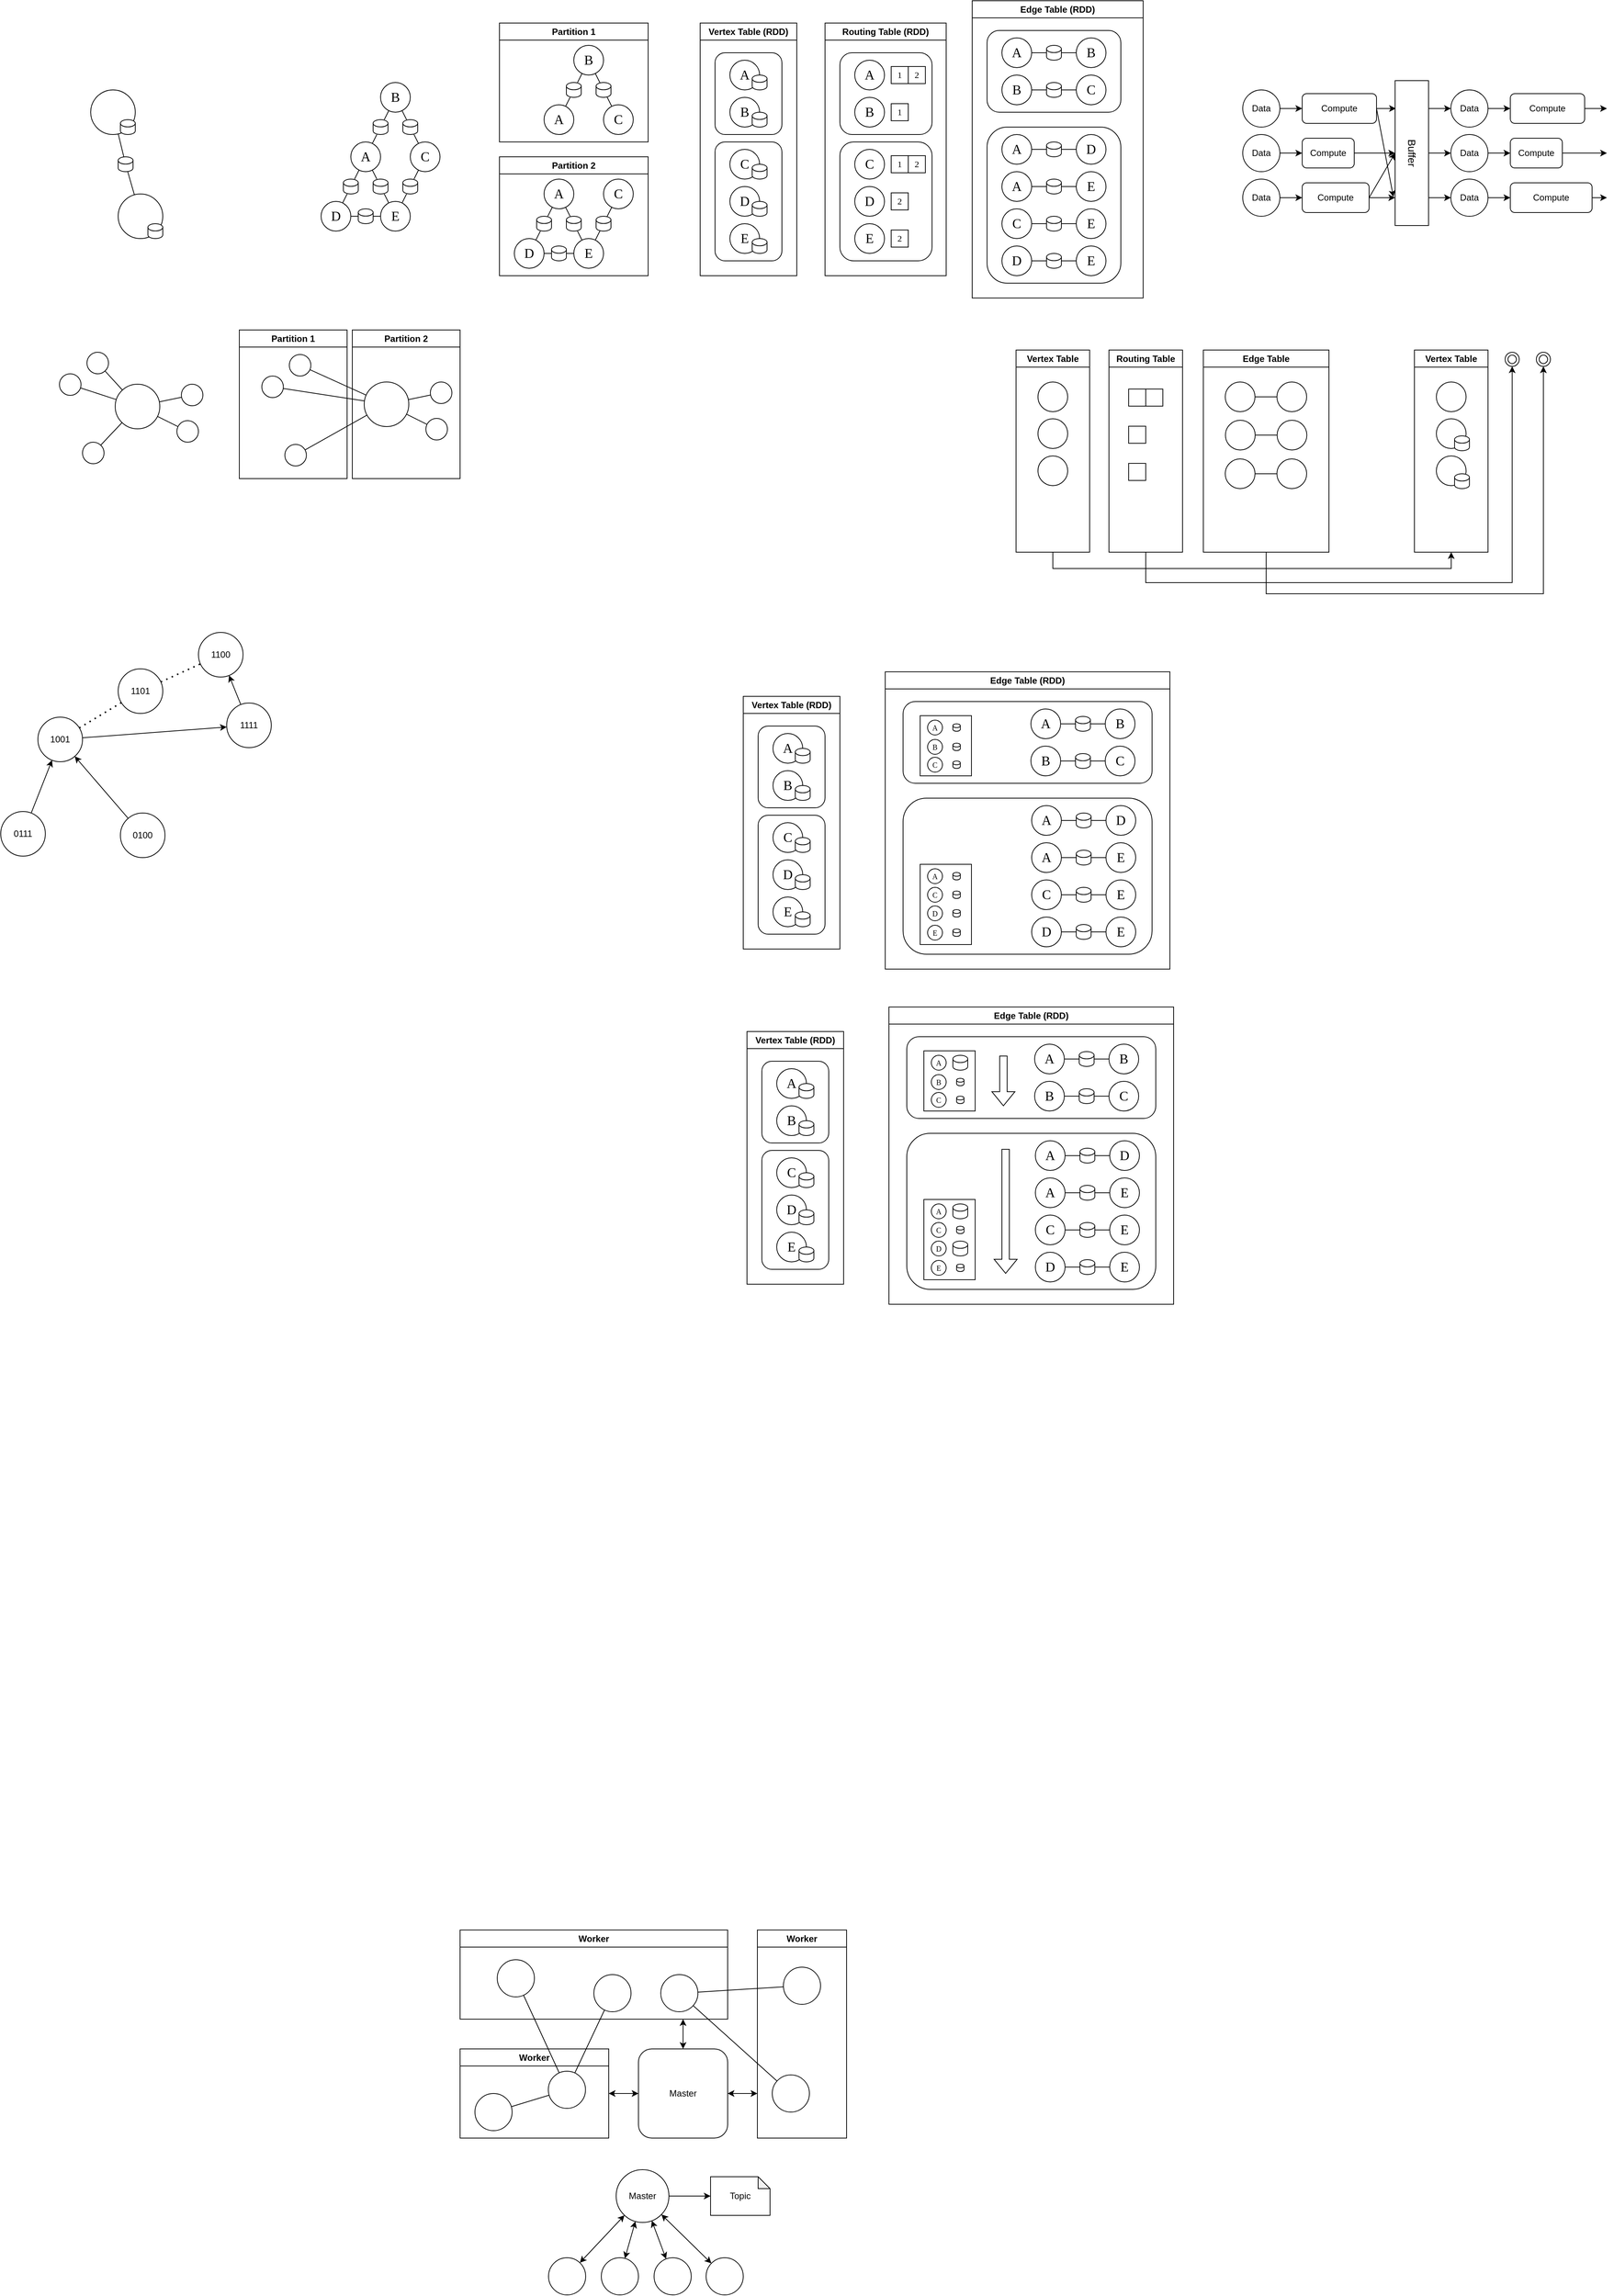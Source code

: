 <mxfile version="21.6.5" type="github">
  <diagram name="Page-1" id="1IOZiHgla6m4dTyVtpX0">
    <mxGraphModel dx="1690" dy="573" grid="0" gridSize="10" guides="1" tooltips="1" connect="1" arrows="1" fold="1" page="0" pageScale="1" pageWidth="827" pageHeight="1169" math="0" shadow="0">
      <root>
        <mxCell id="0" />
        <mxCell id="1" parent="0" />
        <mxCell id="eN5ll1cdRL_flHKws0ug-1" value="&lt;font style=&quot;font-size: 18px;&quot; face=&quot;Times New Roman&quot;&gt;A&lt;/font&gt;" style="ellipse;whiteSpace=wrap;html=1;aspect=fixed;" parent="1" vertex="1">
          <mxGeometry x="120" y="200" width="40" height="40" as="geometry" />
        </mxCell>
        <mxCell id="eN5ll1cdRL_flHKws0ug-3" value="&lt;font style=&quot;font-size: 18px;&quot; face=&quot;Times New Roman&quot;&gt;B&lt;/font&gt;" style="ellipse;whiteSpace=wrap;html=1;aspect=fixed;" parent="1" vertex="1">
          <mxGeometry x="160" y="120" width="40" height="40" as="geometry" />
        </mxCell>
        <mxCell id="eN5ll1cdRL_flHKws0ug-4" value="&lt;font style=&quot;font-size: 18px;&quot; face=&quot;Times New Roman&quot;&gt;C&lt;/font&gt;" style="ellipse;whiteSpace=wrap;html=1;aspect=fixed;" parent="1" vertex="1">
          <mxGeometry x="200" y="200" width="40" height="40" as="geometry" />
        </mxCell>
        <mxCell id="eN5ll1cdRL_flHKws0ug-6" value="" style="endArrow=none;html=1;rounded=0;" parent="1" source="eN5ll1cdRL_flHKws0ug-39" target="eN5ll1cdRL_flHKws0ug-3" edge="1">
          <mxGeometry width="50" height="50" relative="1" as="geometry">
            <mxPoint x="20" y="250" as="sourcePoint" />
            <mxPoint x="70" y="200" as="targetPoint" />
          </mxGeometry>
        </mxCell>
        <mxCell id="eN5ll1cdRL_flHKws0ug-7" value="&lt;font style=&quot;font-size: 18px;&quot; face=&quot;Times New Roman&quot;&gt;D&lt;/font&gt;" style="ellipse;whiteSpace=wrap;html=1;aspect=fixed;" parent="1" vertex="1">
          <mxGeometry x="80" y="280" width="40" height="40" as="geometry" />
        </mxCell>
        <mxCell id="eN5ll1cdRL_flHKws0ug-8" value="&lt;font style=&quot;font-size: 18px;&quot; face=&quot;Times New Roman&quot;&gt;E&lt;/font&gt;" style="ellipse;whiteSpace=wrap;html=1;aspect=fixed;" parent="1" vertex="1">
          <mxGeometry x="160" y="280" width="40" height="40" as="geometry" />
        </mxCell>
        <mxCell id="eN5ll1cdRL_flHKws0ug-9" value="" style="endArrow=none;html=1;rounded=0;" parent="1" source="eN5ll1cdRL_flHKws0ug-52" target="eN5ll1cdRL_flHKws0ug-3" edge="1">
          <mxGeometry width="50" height="50" relative="1" as="geometry">
            <mxPoint x="150" y="210" as="sourcePoint" />
            <mxPoint x="150" y="130" as="targetPoint" />
          </mxGeometry>
        </mxCell>
        <mxCell id="eN5ll1cdRL_flHKws0ug-10" value="" style="endArrow=none;html=1;rounded=0;" parent="1" source="eN5ll1cdRL_flHKws0ug-58" target="eN5ll1cdRL_flHKws0ug-1" edge="1">
          <mxGeometry width="50" height="50" relative="1" as="geometry">
            <mxPoint x="256" y="216" as="sourcePoint" />
            <mxPoint x="164" y="124" as="targetPoint" />
          </mxGeometry>
        </mxCell>
        <mxCell id="eN5ll1cdRL_flHKws0ug-11" value="" style="endArrow=none;html=1;rounded=0;" parent="1" source="eN5ll1cdRL_flHKws0ug-56" target="eN5ll1cdRL_flHKws0ug-1" edge="1">
          <mxGeometry width="50" height="50" relative="1" as="geometry">
            <mxPoint x="261" y="212" as="sourcePoint" />
            <mxPoint x="219" y="128" as="targetPoint" />
          </mxGeometry>
        </mxCell>
        <mxCell id="eN5ll1cdRL_flHKws0ug-12" value="" style="endArrow=none;html=1;rounded=0;" parent="1" source="eN5ll1cdRL_flHKws0ug-54" target="eN5ll1cdRL_flHKws0ug-4" edge="1">
          <mxGeometry width="50" height="50" relative="1" as="geometry">
            <mxPoint x="201" y="332" as="sourcePoint" />
            <mxPoint x="159" y="248" as="targetPoint" />
          </mxGeometry>
        </mxCell>
        <mxCell id="eN5ll1cdRL_flHKws0ug-13" value="" style="endArrow=none;html=1;rounded=0;" parent="1" source="eN5ll1cdRL_flHKws0ug-60" target="eN5ll1cdRL_flHKws0ug-7" edge="1">
          <mxGeometry width="50" height="50" relative="1" as="geometry">
            <mxPoint x="219" y="332" as="sourcePoint" />
            <mxPoint x="261" y="248" as="targetPoint" />
          </mxGeometry>
        </mxCell>
        <mxCell id="eN5ll1cdRL_flHKws0ug-15" value="Partition 1" style="swimlane;whiteSpace=wrap;html=1;" parent="1" vertex="1">
          <mxGeometry x="320" y="40" width="200" height="160" as="geometry" />
        </mxCell>
        <mxCell id="eN5ll1cdRL_flHKws0ug-18" value="&lt;font style=&quot;font-size: 18px;&quot; face=&quot;Times New Roman&quot;&gt;A&lt;/font&gt;" style="ellipse;whiteSpace=wrap;html=1;aspect=fixed;" parent="eN5ll1cdRL_flHKws0ug-15" vertex="1">
          <mxGeometry x="60" y="110" width="40" height="40" as="geometry" />
        </mxCell>
        <mxCell id="eN5ll1cdRL_flHKws0ug-19" value="&lt;font style=&quot;font-size: 18px;&quot; face=&quot;Times New Roman&quot;&gt;B&lt;/font&gt;" style="ellipse;whiteSpace=wrap;html=1;aspect=fixed;" parent="eN5ll1cdRL_flHKws0ug-15" vertex="1">
          <mxGeometry x="100" y="30" width="40" height="40" as="geometry" />
        </mxCell>
        <mxCell id="eN5ll1cdRL_flHKws0ug-20" value="&lt;font style=&quot;font-size: 18px;&quot; face=&quot;Times New Roman&quot;&gt;C&lt;/font&gt;" style="ellipse;whiteSpace=wrap;html=1;aspect=fixed;" parent="eN5ll1cdRL_flHKws0ug-15" vertex="1">
          <mxGeometry x="140" y="110" width="40" height="40" as="geometry" />
        </mxCell>
        <mxCell id="eN5ll1cdRL_flHKws0ug-21" value="" style="endArrow=none;html=1;rounded=0;" parent="eN5ll1cdRL_flHKws0ug-15" source="eN5ll1cdRL_flHKws0ug-62" target="eN5ll1cdRL_flHKws0ug-19" edge="1">
          <mxGeometry width="50" height="50" relative="1" as="geometry">
            <mxPoint x="-40" y="160" as="sourcePoint" />
            <mxPoint x="10" y="110" as="targetPoint" />
          </mxGeometry>
        </mxCell>
        <mxCell id="eN5ll1cdRL_flHKws0ug-22" value="" style="endArrow=none;html=1;rounded=0;" parent="eN5ll1cdRL_flHKws0ug-15" source="eN5ll1cdRL_flHKws0ug-20" target="eN5ll1cdRL_flHKws0ug-19" edge="1">
          <mxGeometry width="50" height="50" relative="1" as="geometry">
            <mxPoint x="90" y="120" as="sourcePoint" />
            <mxPoint x="90" y="40" as="targetPoint" />
          </mxGeometry>
        </mxCell>
        <mxCell id="eN5ll1cdRL_flHKws0ug-62" value="" style="shape=cylinder3;whiteSpace=wrap;html=1;boundedLbl=1;backgroundOutline=1;size=4.905;" parent="eN5ll1cdRL_flHKws0ug-15" vertex="1">
          <mxGeometry x="90" y="80" width="20" height="20" as="geometry" />
        </mxCell>
        <mxCell id="eN5ll1cdRL_flHKws0ug-63" value="" style="endArrow=none;html=1;rounded=0;" parent="eN5ll1cdRL_flHKws0ug-15" source="eN5ll1cdRL_flHKws0ug-18" target="eN5ll1cdRL_flHKws0ug-62" edge="1">
          <mxGeometry width="50" height="50" relative="1" as="geometry">
            <mxPoint x="409" y="152" as="sourcePoint" />
            <mxPoint x="431" y="108" as="targetPoint" />
          </mxGeometry>
        </mxCell>
        <mxCell id="eN5ll1cdRL_flHKws0ug-64" value="" style="shape=cylinder3;whiteSpace=wrap;html=1;boundedLbl=1;backgroundOutline=1;size=4.905;" parent="eN5ll1cdRL_flHKws0ug-15" vertex="1">
          <mxGeometry x="130" y="80" width="20" height="20" as="geometry" />
        </mxCell>
        <mxCell id="eN5ll1cdRL_flHKws0ug-24" value="Partition 2" style="swimlane;whiteSpace=wrap;html=1;" parent="1" vertex="1">
          <mxGeometry x="320" y="220" width="200" height="160" as="geometry" />
        </mxCell>
        <mxCell id="eN5ll1cdRL_flHKws0ug-30" value="&lt;font style=&quot;font-size: 18px;&quot; face=&quot;Times New Roman&quot;&gt;A&lt;/font&gt;" style="ellipse;whiteSpace=wrap;html=1;aspect=fixed;" parent="eN5ll1cdRL_flHKws0ug-24" vertex="1">
          <mxGeometry x="60" y="30" width="40" height="40" as="geometry" />
        </mxCell>
        <mxCell id="eN5ll1cdRL_flHKws0ug-31" value="&lt;font style=&quot;font-size: 18px;&quot; face=&quot;Times New Roman&quot;&gt;C&lt;/font&gt;" style="ellipse;whiteSpace=wrap;html=1;aspect=fixed;" parent="eN5ll1cdRL_flHKws0ug-24" vertex="1">
          <mxGeometry x="140" y="30" width="40" height="40" as="geometry" />
        </mxCell>
        <mxCell id="eN5ll1cdRL_flHKws0ug-32" value="&lt;font style=&quot;font-size: 18px;&quot; face=&quot;Times New Roman&quot;&gt;D&lt;/font&gt;" style="ellipse;whiteSpace=wrap;html=1;aspect=fixed;" parent="eN5ll1cdRL_flHKws0ug-24" vertex="1">
          <mxGeometry x="20" y="110" width="40" height="40" as="geometry" />
        </mxCell>
        <mxCell id="eN5ll1cdRL_flHKws0ug-33" value="&lt;font style=&quot;font-size: 18px;&quot; face=&quot;Times New Roman&quot;&gt;E&lt;/font&gt;" style="ellipse;whiteSpace=wrap;html=1;aspect=fixed;" parent="eN5ll1cdRL_flHKws0ug-24" vertex="1">
          <mxGeometry x="100" y="110" width="40" height="40" as="geometry" />
        </mxCell>
        <mxCell id="eN5ll1cdRL_flHKws0ug-34" value="" style="endArrow=none;html=1;rounded=0;" parent="eN5ll1cdRL_flHKws0ug-24" source="eN5ll1cdRL_flHKws0ug-65" target="eN5ll1cdRL_flHKws0ug-30" edge="1">
          <mxGeometry width="50" height="50" relative="1" as="geometry">
            <mxPoint x="196" y="46" as="sourcePoint" />
            <mxPoint x="104" y="-46" as="targetPoint" />
          </mxGeometry>
        </mxCell>
        <mxCell id="eN5ll1cdRL_flHKws0ug-35" value="" style="endArrow=none;html=1;rounded=0;" parent="eN5ll1cdRL_flHKws0ug-24" source="eN5ll1cdRL_flHKws0ug-67" target="eN5ll1cdRL_flHKws0ug-30" edge="1">
          <mxGeometry width="50" height="50" relative="1" as="geometry">
            <mxPoint x="201" y="42" as="sourcePoint" />
            <mxPoint x="159" y="-42" as="targetPoint" />
          </mxGeometry>
        </mxCell>
        <mxCell id="eN5ll1cdRL_flHKws0ug-36" value="" style="endArrow=none;html=1;rounded=0;" parent="eN5ll1cdRL_flHKws0ug-24" source="eN5ll1cdRL_flHKws0ug-33" target="eN5ll1cdRL_flHKws0ug-31" edge="1">
          <mxGeometry width="50" height="50" relative="1" as="geometry">
            <mxPoint x="141" y="162" as="sourcePoint" />
            <mxPoint x="99" y="78" as="targetPoint" />
          </mxGeometry>
        </mxCell>
        <mxCell id="eN5ll1cdRL_flHKws0ug-37" value="" style="endArrow=none;html=1;rounded=0;" parent="eN5ll1cdRL_flHKws0ug-24" source="eN5ll1cdRL_flHKws0ug-70" target="eN5ll1cdRL_flHKws0ug-32" edge="1">
          <mxGeometry width="50" height="50" relative="1" as="geometry">
            <mxPoint x="159" y="162" as="sourcePoint" />
            <mxPoint x="201" y="78" as="targetPoint" />
          </mxGeometry>
        </mxCell>
        <mxCell id="eN5ll1cdRL_flHKws0ug-65" value="" style="shape=cylinder3;whiteSpace=wrap;html=1;boundedLbl=1;backgroundOutline=1;size=4.905;" parent="eN5ll1cdRL_flHKws0ug-24" vertex="1">
          <mxGeometry x="50" y="80" width="20" height="20" as="geometry" />
        </mxCell>
        <mxCell id="eN5ll1cdRL_flHKws0ug-66" value="" style="endArrow=none;html=1;rounded=0;" parent="eN5ll1cdRL_flHKws0ug-24" source="eN5ll1cdRL_flHKws0ug-32" target="eN5ll1cdRL_flHKws0ug-65" edge="1">
          <mxGeometry width="50" height="50" relative="1" as="geometry">
            <mxPoint x="369" y="332" as="sourcePoint" />
            <mxPoint x="391" y="288" as="targetPoint" />
          </mxGeometry>
        </mxCell>
        <mxCell id="eN5ll1cdRL_flHKws0ug-67" value="" style="shape=cylinder3;whiteSpace=wrap;html=1;boundedLbl=1;backgroundOutline=1;size=4.905;" parent="eN5ll1cdRL_flHKws0ug-24" vertex="1">
          <mxGeometry x="90" y="80" width="20" height="20" as="geometry" />
        </mxCell>
        <mxCell id="eN5ll1cdRL_flHKws0ug-68" value="" style="endArrow=none;html=1;rounded=0;" parent="eN5ll1cdRL_flHKws0ug-24" source="eN5ll1cdRL_flHKws0ug-33" target="eN5ll1cdRL_flHKws0ug-67" edge="1">
          <mxGeometry width="50" height="50" relative="1" as="geometry">
            <mxPoint x="431" y="332" as="sourcePoint" />
            <mxPoint x="409" y="288" as="targetPoint" />
          </mxGeometry>
        </mxCell>
        <mxCell id="eN5ll1cdRL_flHKws0ug-69" value="" style="shape=cylinder3;whiteSpace=wrap;html=1;boundedLbl=1;backgroundOutline=1;size=4.905;" parent="eN5ll1cdRL_flHKws0ug-24" vertex="1">
          <mxGeometry x="130" y="80" width="20" height="20" as="geometry" />
        </mxCell>
        <mxCell id="eN5ll1cdRL_flHKws0ug-70" value="" style="shape=cylinder3;whiteSpace=wrap;html=1;boundedLbl=1;backgroundOutline=1;size=4.905;" parent="eN5ll1cdRL_flHKws0ug-24" vertex="1">
          <mxGeometry x="70" y="120" width="20" height="20" as="geometry" />
        </mxCell>
        <mxCell id="eN5ll1cdRL_flHKws0ug-71" value="" style="endArrow=none;html=1;rounded=0;" parent="eN5ll1cdRL_flHKws0ug-24" source="eN5ll1cdRL_flHKws0ug-33" target="eN5ll1cdRL_flHKws0ug-70" edge="1">
          <mxGeometry width="50" height="50" relative="1" as="geometry">
            <mxPoint x="420" y="350" as="sourcePoint" />
            <mxPoint x="380" y="350" as="targetPoint" />
          </mxGeometry>
        </mxCell>
        <mxCell id="eN5ll1cdRL_flHKws0ug-51" value="" style="endArrow=none;html=1;rounded=0;" parent="1" source="eN5ll1cdRL_flHKws0ug-1" target="eN5ll1cdRL_flHKws0ug-39" edge="1">
          <mxGeometry width="50" height="50" relative="1" as="geometry">
            <mxPoint x="149" y="202" as="sourcePoint" />
            <mxPoint x="171" y="158" as="targetPoint" />
          </mxGeometry>
        </mxCell>
        <mxCell id="eN5ll1cdRL_flHKws0ug-39" value="" style="shape=cylinder3;whiteSpace=wrap;html=1;boundedLbl=1;backgroundOutline=1;size=4.905;" parent="1" vertex="1">
          <mxGeometry x="150" y="170" width="20" height="20" as="geometry" />
        </mxCell>
        <mxCell id="eN5ll1cdRL_flHKws0ug-53" value="" style="endArrow=none;html=1;rounded=0;" parent="1" source="eN5ll1cdRL_flHKws0ug-4" target="eN5ll1cdRL_flHKws0ug-52" edge="1">
          <mxGeometry width="50" height="50" relative="1" as="geometry">
            <mxPoint x="211" y="202" as="sourcePoint" />
            <mxPoint x="189" y="158" as="targetPoint" />
          </mxGeometry>
        </mxCell>
        <mxCell id="eN5ll1cdRL_flHKws0ug-52" value="" style="shape=cylinder3;whiteSpace=wrap;html=1;boundedLbl=1;backgroundOutline=1;size=4.905;" parent="1" vertex="1">
          <mxGeometry x="190" y="170" width="20" height="20" as="geometry" />
        </mxCell>
        <mxCell id="eN5ll1cdRL_flHKws0ug-55" value="" style="endArrow=none;html=1;rounded=0;" parent="1" source="eN5ll1cdRL_flHKws0ug-8" target="eN5ll1cdRL_flHKws0ug-54" edge="1">
          <mxGeometry width="50" height="50" relative="1" as="geometry">
            <mxPoint x="189" y="282" as="sourcePoint" />
            <mxPoint x="211" y="238" as="targetPoint" />
          </mxGeometry>
        </mxCell>
        <mxCell id="eN5ll1cdRL_flHKws0ug-54" value="" style="shape=cylinder3;whiteSpace=wrap;html=1;boundedLbl=1;backgroundOutline=1;size=4.905;" parent="1" vertex="1">
          <mxGeometry x="190" y="250" width="20" height="20" as="geometry" />
        </mxCell>
        <mxCell id="eN5ll1cdRL_flHKws0ug-57" value="" style="endArrow=none;html=1;rounded=0;" parent="1" source="eN5ll1cdRL_flHKws0ug-8" target="eN5ll1cdRL_flHKws0ug-56" edge="1">
          <mxGeometry width="50" height="50" relative="1" as="geometry">
            <mxPoint x="171" y="282" as="sourcePoint" />
            <mxPoint x="149" y="238" as="targetPoint" />
          </mxGeometry>
        </mxCell>
        <mxCell id="eN5ll1cdRL_flHKws0ug-56" value="" style="shape=cylinder3;whiteSpace=wrap;html=1;boundedLbl=1;backgroundOutline=1;size=4.905;" parent="1" vertex="1">
          <mxGeometry x="150" y="250" width="20" height="20" as="geometry" />
        </mxCell>
        <mxCell id="eN5ll1cdRL_flHKws0ug-59" value="" style="endArrow=none;html=1;rounded=0;" parent="1" source="eN5ll1cdRL_flHKws0ug-7" target="eN5ll1cdRL_flHKws0ug-58" edge="1">
          <mxGeometry width="50" height="50" relative="1" as="geometry">
            <mxPoint x="109" y="282" as="sourcePoint" />
            <mxPoint x="131" y="238" as="targetPoint" />
          </mxGeometry>
        </mxCell>
        <mxCell id="eN5ll1cdRL_flHKws0ug-58" value="" style="shape=cylinder3;whiteSpace=wrap;html=1;boundedLbl=1;backgroundOutline=1;size=4.905;" parent="1" vertex="1">
          <mxGeometry x="110" y="250" width="20" height="20" as="geometry" />
        </mxCell>
        <mxCell id="eN5ll1cdRL_flHKws0ug-61" value="" style="endArrow=none;html=1;rounded=0;" parent="1" source="eN5ll1cdRL_flHKws0ug-8" target="eN5ll1cdRL_flHKws0ug-60" edge="1">
          <mxGeometry width="50" height="50" relative="1" as="geometry">
            <mxPoint x="160" y="300" as="sourcePoint" />
            <mxPoint x="120" y="300" as="targetPoint" />
          </mxGeometry>
        </mxCell>
        <mxCell id="eN5ll1cdRL_flHKws0ug-60" value="" style="shape=cylinder3;whiteSpace=wrap;html=1;boundedLbl=1;backgroundOutline=1;size=4.905;" parent="1" vertex="1">
          <mxGeometry x="130" y="290" width="20" height="20" as="geometry" />
        </mxCell>
        <mxCell id="eN5ll1cdRL_flHKws0ug-73" value="" style="ellipse;whiteSpace=wrap;html=1;aspect=fixed;" parent="1" vertex="1">
          <mxGeometry x="-230" y="130" width="60" height="60" as="geometry" />
        </mxCell>
        <mxCell id="eN5ll1cdRL_flHKws0ug-74" value="" style="ellipse;whiteSpace=wrap;html=1;aspect=fixed;" parent="1" vertex="1">
          <mxGeometry x="-193" y="270" width="60" height="60" as="geometry" />
        </mxCell>
        <mxCell id="eN5ll1cdRL_flHKws0ug-76" value="" style="endArrow=none;html=1;rounded=0;" parent="1" source="eN5ll1cdRL_flHKws0ug-84" target="eN5ll1cdRL_flHKws0ug-73" edge="1">
          <mxGeometry width="50" height="50" relative="1" as="geometry">
            <mxPoint x="-140" y="160" as="sourcePoint" />
            <mxPoint x="-170" y="130" as="targetPoint" />
          </mxGeometry>
        </mxCell>
        <mxCell id="eN5ll1cdRL_flHKws0ug-82" value="" style="shape=cylinder3;whiteSpace=wrap;html=1;boundedLbl=1;backgroundOutline=1;size=4.905;" parent="1" vertex="1">
          <mxGeometry x="-190" y="170" width="20" height="20" as="geometry" />
        </mxCell>
        <mxCell id="eN5ll1cdRL_flHKws0ug-83" value="" style="shape=cylinder3;whiteSpace=wrap;html=1;boundedLbl=1;backgroundOutline=1;size=4.905;" parent="1" vertex="1">
          <mxGeometry x="-153" y="310" width="20" height="20" as="geometry" />
        </mxCell>
        <mxCell id="eN5ll1cdRL_flHKws0ug-85" value="" style="endArrow=none;html=1;rounded=0;" parent="1" source="eN5ll1cdRL_flHKws0ug-74" target="eN5ll1cdRL_flHKws0ug-84" edge="1">
          <mxGeometry width="50" height="50" relative="1" as="geometry">
            <mxPoint x="-171" y="271" as="sourcePoint" />
            <mxPoint x="-192" y="189" as="targetPoint" />
          </mxGeometry>
        </mxCell>
        <mxCell id="eN5ll1cdRL_flHKws0ug-84" value="" style="shape=cylinder3;whiteSpace=wrap;html=1;boundedLbl=1;backgroundOutline=1;size=4.905;" parent="1" vertex="1">
          <mxGeometry x="-193" y="220" width="20" height="20" as="geometry" />
        </mxCell>
        <mxCell id="eN5ll1cdRL_flHKws0ug-86" value="Vertex Table (RDD)" style="swimlane;whiteSpace=wrap;html=1;" parent="1" vertex="1">
          <mxGeometry x="590" y="40" width="130" height="340" as="geometry" />
        </mxCell>
        <mxCell id="eN5ll1cdRL_flHKws0ug-93" value="" style="rounded=1;whiteSpace=wrap;html=1;" parent="eN5ll1cdRL_flHKws0ug-86" vertex="1">
          <mxGeometry x="20" y="40" width="90" height="110" as="geometry" />
        </mxCell>
        <mxCell id="eN5ll1cdRL_flHKws0ug-87" value="&lt;font style=&quot;font-size: 18px;&quot; face=&quot;Times New Roman&quot;&gt;A&lt;/font&gt;" style="ellipse;whiteSpace=wrap;html=1;aspect=fixed;" parent="eN5ll1cdRL_flHKws0ug-86" vertex="1">
          <mxGeometry x="40" y="50" width="40" height="40" as="geometry" />
        </mxCell>
        <mxCell id="eN5ll1cdRL_flHKws0ug-88" value="" style="shape=cylinder3;whiteSpace=wrap;html=1;boundedLbl=1;backgroundOutline=1;size=4.905;" parent="eN5ll1cdRL_flHKws0ug-86" vertex="1">
          <mxGeometry x="70" y="70" width="20" height="20" as="geometry" />
        </mxCell>
        <mxCell id="eN5ll1cdRL_flHKws0ug-91" value="&lt;font style=&quot;font-size: 18px;&quot; face=&quot;Times New Roman&quot;&gt;B&lt;/font&gt;" style="ellipse;whiteSpace=wrap;html=1;aspect=fixed;" parent="eN5ll1cdRL_flHKws0ug-86" vertex="1">
          <mxGeometry x="40" y="100" width="40" height="40" as="geometry" />
        </mxCell>
        <mxCell id="eN5ll1cdRL_flHKws0ug-92" value="" style="shape=cylinder3;whiteSpace=wrap;html=1;boundedLbl=1;backgroundOutline=1;size=4.905;" parent="eN5ll1cdRL_flHKws0ug-86" vertex="1">
          <mxGeometry x="70" y="120" width="20" height="20" as="geometry" />
        </mxCell>
        <mxCell id="eN5ll1cdRL_flHKws0ug-94" value="" style="rounded=1;whiteSpace=wrap;html=1;" parent="eN5ll1cdRL_flHKws0ug-86" vertex="1">
          <mxGeometry x="20" y="160" width="90" height="160" as="geometry" />
        </mxCell>
        <mxCell id="eN5ll1cdRL_flHKws0ug-95" value="&lt;font style=&quot;font-size: 18px;&quot; face=&quot;Times New Roman&quot;&gt;C&lt;/font&gt;" style="ellipse;whiteSpace=wrap;html=1;aspect=fixed;" parent="eN5ll1cdRL_flHKws0ug-86" vertex="1">
          <mxGeometry x="40" y="170" width="40" height="40" as="geometry" />
        </mxCell>
        <mxCell id="eN5ll1cdRL_flHKws0ug-96" value="" style="shape=cylinder3;whiteSpace=wrap;html=1;boundedLbl=1;backgroundOutline=1;size=4.905;" parent="eN5ll1cdRL_flHKws0ug-86" vertex="1">
          <mxGeometry x="70" y="190" width="20" height="20" as="geometry" />
        </mxCell>
        <mxCell id="eN5ll1cdRL_flHKws0ug-97" value="&lt;font style=&quot;font-size: 18px;&quot; face=&quot;Times New Roman&quot;&gt;D&lt;/font&gt;" style="ellipse;whiteSpace=wrap;html=1;aspect=fixed;" parent="eN5ll1cdRL_flHKws0ug-86" vertex="1">
          <mxGeometry x="40" y="220" width="40" height="40" as="geometry" />
        </mxCell>
        <mxCell id="eN5ll1cdRL_flHKws0ug-98" value="" style="shape=cylinder3;whiteSpace=wrap;html=1;boundedLbl=1;backgroundOutline=1;size=4.905;" parent="eN5ll1cdRL_flHKws0ug-86" vertex="1">
          <mxGeometry x="70" y="240" width="20" height="20" as="geometry" />
        </mxCell>
        <mxCell id="eN5ll1cdRL_flHKws0ug-99" value="&lt;font style=&quot;font-size: 18px;&quot; face=&quot;Times New Roman&quot;&gt;E&lt;/font&gt;" style="ellipse;whiteSpace=wrap;html=1;aspect=fixed;" parent="eN5ll1cdRL_flHKws0ug-86" vertex="1">
          <mxGeometry x="40" y="270" width="40" height="40" as="geometry" />
        </mxCell>
        <mxCell id="eN5ll1cdRL_flHKws0ug-100" value="" style="shape=cylinder3;whiteSpace=wrap;html=1;boundedLbl=1;backgroundOutline=1;size=4.905;" parent="eN5ll1cdRL_flHKws0ug-86" vertex="1">
          <mxGeometry x="70" y="290" width="20" height="20" as="geometry" />
        </mxCell>
        <mxCell id="eN5ll1cdRL_flHKws0ug-102" value="Edge Table (RDD)" style="swimlane;whiteSpace=wrap;html=1;" parent="1" vertex="1">
          <mxGeometry x="956" y="10" width="230" height="400" as="geometry" />
        </mxCell>
        <mxCell id="eN5ll1cdRL_flHKws0ug-103" value="" style="rounded=1;whiteSpace=wrap;html=1;" parent="eN5ll1cdRL_flHKws0ug-102" vertex="1">
          <mxGeometry x="20" y="40" width="180" height="110" as="geometry" />
        </mxCell>
        <mxCell id="eN5ll1cdRL_flHKws0ug-104" value="&lt;font style=&quot;font-size: 18px;&quot; face=&quot;Times New Roman&quot;&gt;A&lt;/font&gt;" style="ellipse;whiteSpace=wrap;html=1;aspect=fixed;" parent="eN5ll1cdRL_flHKws0ug-102" vertex="1">
          <mxGeometry x="40" y="50" width="40" height="40" as="geometry" />
        </mxCell>
        <mxCell id="eN5ll1cdRL_flHKws0ug-106" value="&lt;font style=&quot;font-size: 18px;&quot; face=&quot;Times New Roman&quot;&gt;B&lt;/font&gt;" style="ellipse;whiteSpace=wrap;html=1;aspect=fixed;" parent="eN5ll1cdRL_flHKws0ug-102" vertex="1">
          <mxGeometry x="40" y="100" width="40" height="40" as="geometry" />
        </mxCell>
        <mxCell id="eN5ll1cdRL_flHKws0ug-108" value="" style="rounded=1;whiteSpace=wrap;html=1;" parent="eN5ll1cdRL_flHKws0ug-102" vertex="1">
          <mxGeometry x="20" y="170" width="180" height="210" as="geometry" />
        </mxCell>
        <mxCell id="eN5ll1cdRL_flHKws0ug-109" value="&lt;font style=&quot;font-size: 18px;&quot; face=&quot;Times New Roman&quot;&gt;A&lt;/font&gt;" style="ellipse;whiteSpace=wrap;html=1;aspect=fixed;" parent="eN5ll1cdRL_flHKws0ug-102" vertex="1">
          <mxGeometry x="40" y="180" width="40" height="40" as="geometry" />
        </mxCell>
        <mxCell id="eN5ll1cdRL_flHKws0ug-111" value="&lt;font style=&quot;font-size: 18px;&quot; face=&quot;Times New Roman&quot;&gt;A&lt;/font&gt;" style="ellipse;whiteSpace=wrap;html=1;aspect=fixed;" parent="eN5ll1cdRL_flHKws0ug-102" vertex="1">
          <mxGeometry x="40" y="230" width="40" height="40" as="geometry" />
        </mxCell>
        <mxCell id="eN5ll1cdRL_flHKws0ug-113" value="&lt;font style=&quot;font-size: 18px;&quot; face=&quot;Times New Roman&quot;&gt;C&lt;/font&gt;" style="ellipse;whiteSpace=wrap;html=1;aspect=fixed;" parent="eN5ll1cdRL_flHKws0ug-102" vertex="1">
          <mxGeometry x="40" y="280" width="40" height="40" as="geometry" />
        </mxCell>
        <mxCell id="eN5ll1cdRL_flHKws0ug-115" value="&lt;font style=&quot;font-size: 18px;&quot; face=&quot;Times New Roman&quot;&gt;B&lt;/font&gt;" style="ellipse;whiteSpace=wrap;html=1;aspect=fixed;" parent="eN5ll1cdRL_flHKws0ug-102" vertex="1">
          <mxGeometry x="140" y="50" width="40" height="40" as="geometry" />
        </mxCell>
        <mxCell id="eN5ll1cdRL_flHKws0ug-116" value="&lt;font style=&quot;font-size: 18px;&quot; face=&quot;Times New Roman&quot;&gt;C&lt;/font&gt;" style="ellipse;whiteSpace=wrap;html=1;aspect=fixed;" parent="eN5ll1cdRL_flHKws0ug-102" vertex="1">
          <mxGeometry x="140" y="100" width="40" height="40" as="geometry" />
        </mxCell>
        <mxCell id="eN5ll1cdRL_flHKws0ug-119" value="&lt;font style=&quot;font-size: 18px;&quot; face=&quot;Times New Roman&quot;&gt;D&lt;/font&gt;" style="ellipse;whiteSpace=wrap;html=1;aspect=fixed;" parent="eN5ll1cdRL_flHKws0ug-102" vertex="1">
          <mxGeometry x="40" y="330" width="40" height="40" as="geometry" />
        </mxCell>
        <mxCell id="eN5ll1cdRL_flHKws0ug-120" value="&lt;font style=&quot;font-size: 18px;&quot; face=&quot;Times New Roman&quot;&gt;D&lt;/font&gt;" style="ellipse;whiteSpace=wrap;html=1;aspect=fixed;" parent="eN5ll1cdRL_flHKws0ug-102" vertex="1">
          <mxGeometry x="140" y="180" width="40" height="40" as="geometry" />
        </mxCell>
        <mxCell id="eN5ll1cdRL_flHKws0ug-121" value="&lt;font style=&quot;font-size: 18px;&quot; face=&quot;Times New Roman&quot;&gt;E&lt;/font&gt;" style="ellipse;whiteSpace=wrap;html=1;aspect=fixed;" parent="eN5ll1cdRL_flHKws0ug-102" vertex="1">
          <mxGeometry x="140" y="230" width="40" height="40" as="geometry" />
        </mxCell>
        <mxCell id="eN5ll1cdRL_flHKws0ug-122" value="&lt;font style=&quot;font-size: 18px;&quot; face=&quot;Times New Roman&quot;&gt;E&lt;/font&gt;" style="ellipse;whiteSpace=wrap;html=1;aspect=fixed;" parent="eN5ll1cdRL_flHKws0ug-102" vertex="1">
          <mxGeometry x="140" y="280" width="40" height="40" as="geometry" />
        </mxCell>
        <mxCell id="eN5ll1cdRL_flHKws0ug-123" value="&lt;font style=&quot;font-size: 18px;&quot; face=&quot;Times New Roman&quot;&gt;E&lt;/font&gt;" style="ellipse;whiteSpace=wrap;html=1;aspect=fixed;" parent="eN5ll1cdRL_flHKws0ug-102" vertex="1">
          <mxGeometry x="140" y="330" width="40" height="40" as="geometry" />
        </mxCell>
        <mxCell id="eN5ll1cdRL_flHKws0ug-126" value="" style="endArrow=none;html=1;rounded=0;entryX=1;entryY=0.5;entryDx=0;entryDy=0;exitX=0;exitY=0.5;exitDx=0;exitDy=0;" parent="eN5ll1cdRL_flHKws0ug-102" source="eN5ll1cdRL_flHKws0ug-148" target="eN5ll1cdRL_flHKws0ug-104" edge="1">
          <mxGeometry width="50" height="50" relative="1" as="geometry">
            <mxPoint x="310" y="210" as="sourcePoint" />
            <mxPoint x="360" y="160" as="targetPoint" />
          </mxGeometry>
        </mxCell>
        <mxCell id="eN5ll1cdRL_flHKws0ug-143" value="" style="endArrow=none;html=1;rounded=0;" parent="eN5ll1cdRL_flHKws0ug-102" source="eN5ll1cdRL_flHKws0ug-150" target="eN5ll1cdRL_flHKws0ug-106" edge="1">
          <mxGeometry width="50" height="50" relative="1" as="geometry">
            <mxPoint x="150" y="80" as="sourcePoint" />
            <mxPoint x="90" y="80" as="targetPoint" />
          </mxGeometry>
        </mxCell>
        <mxCell id="eN5ll1cdRL_flHKws0ug-144" value="" style="endArrow=none;html=1;rounded=0;" parent="eN5ll1cdRL_flHKws0ug-102" source="eN5ll1cdRL_flHKws0ug-152" target="eN5ll1cdRL_flHKws0ug-109" edge="1">
          <mxGeometry width="50" height="50" relative="1" as="geometry">
            <mxPoint x="160" y="90" as="sourcePoint" />
            <mxPoint x="100" y="90" as="targetPoint" />
          </mxGeometry>
        </mxCell>
        <mxCell id="eN5ll1cdRL_flHKws0ug-145" value="" style="endArrow=none;html=1;rounded=0;" parent="eN5ll1cdRL_flHKws0ug-102" source="eN5ll1cdRL_flHKws0ug-121" target="eN5ll1cdRL_flHKws0ug-111" edge="1">
          <mxGeometry width="50" height="50" relative="1" as="geometry">
            <mxPoint x="150" y="210" as="sourcePoint" />
            <mxPoint x="90" y="210" as="targetPoint" />
          </mxGeometry>
        </mxCell>
        <mxCell id="eN5ll1cdRL_flHKws0ug-146" value="" style="endArrow=none;html=1;rounded=0;" parent="eN5ll1cdRL_flHKws0ug-102" source="eN5ll1cdRL_flHKws0ug-155" target="eN5ll1cdRL_flHKws0ug-113" edge="1">
          <mxGeometry width="50" height="50" relative="1" as="geometry">
            <mxPoint x="150" y="260" as="sourcePoint" />
            <mxPoint x="90" y="260" as="targetPoint" />
          </mxGeometry>
        </mxCell>
        <mxCell id="eN5ll1cdRL_flHKws0ug-147" value="" style="endArrow=none;html=1;rounded=0;" parent="eN5ll1cdRL_flHKws0ug-102" source="eN5ll1cdRL_flHKws0ug-157" target="eN5ll1cdRL_flHKws0ug-119" edge="1">
          <mxGeometry width="50" height="50" relative="1" as="geometry">
            <mxPoint x="160" y="270" as="sourcePoint" />
            <mxPoint x="100" y="270" as="targetPoint" />
          </mxGeometry>
        </mxCell>
        <mxCell id="eN5ll1cdRL_flHKws0ug-148" value="" style="shape=cylinder3;whiteSpace=wrap;html=1;boundedLbl=1;backgroundOutline=1;size=4.905;" parent="eN5ll1cdRL_flHKws0ug-102" vertex="1">
          <mxGeometry x="100" y="60" width="20" height="20" as="geometry" />
        </mxCell>
        <mxCell id="eN5ll1cdRL_flHKws0ug-149" value="" style="endArrow=none;html=1;rounded=0;entryX=1;entryY=0.5;entryDx=0;entryDy=0;exitX=0;exitY=0.5;exitDx=0;exitDy=0;" parent="eN5ll1cdRL_flHKws0ug-102" source="eN5ll1cdRL_flHKws0ug-115" target="eN5ll1cdRL_flHKws0ug-148" edge="1">
          <mxGeometry width="50" height="50" relative="1" as="geometry">
            <mxPoint x="860" y="30" as="sourcePoint" />
            <mxPoint x="800" y="30" as="targetPoint" />
          </mxGeometry>
        </mxCell>
        <mxCell id="eN5ll1cdRL_flHKws0ug-150" value="" style="shape=cylinder3;whiteSpace=wrap;html=1;boundedLbl=1;backgroundOutline=1;size=4.905;" parent="eN5ll1cdRL_flHKws0ug-102" vertex="1">
          <mxGeometry x="100" y="110" width="20" height="20" as="geometry" />
        </mxCell>
        <mxCell id="eN5ll1cdRL_flHKws0ug-151" value="" style="endArrow=none;html=1;rounded=0;" parent="eN5ll1cdRL_flHKws0ug-102" source="eN5ll1cdRL_flHKws0ug-116" target="eN5ll1cdRL_flHKws0ug-150" edge="1">
          <mxGeometry width="50" height="50" relative="1" as="geometry">
            <mxPoint x="860" y="80" as="sourcePoint" />
            <mxPoint x="800" y="80" as="targetPoint" />
          </mxGeometry>
        </mxCell>
        <mxCell id="eN5ll1cdRL_flHKws0ug-152" value="" style="shape=cylinder3;whiteSpace=wrap;html=1;boundedLbl=1;backgroundOutline=1;size=4.905;" parent="eN5ll1cdRL_flHKws0ug-102" vertex="1">
          <mxGeometry x="100" y="190" width="20" height="20" as="geometry" />
        </mxCell>
        <mxCell id="eN5ll1cdRL_flHKws0ug-153" value="" style="endArrow=none;html=1;rounded=0;" parent="eN5ll1cdRL_flHKws0ug-102" source="eN5ll1cdRL_flHKws0ug-120" target="eN5ll1cdRL_flHKws0ug-152" edge="1">
          <mxGeometry width="50" height="50" relative="1" as="geometry">
            <mxPoint x="860" y="160" as="sourcePoint" />
            <mxPoint x="800" y="160" as="targetPoint" />
          </mxGeometry>
        </mxCell>
        <mxCell id="eN5ll1cdRL_flHKws0ug-154" value="" style="shape=cylinder3;whiteSpace=wrap;html=1;boundedLbl=1;backgroundOutline=1;size=4.905;" parent="eN5ll1cdRL_flHKws0ug-102" vertex="1">
          <mxGeometry x="100" y="240" width="20" height="20" as="geometry" />
        </mxCell>
        <mxCell id="eN5ll1cdRL_flHKws0ug-155" value="" style="shape=cylinder3;whiteSpace=wrap;html=1;boundedLbl=1;backgroundOutline=1;size=4.905;" parent="eN5ll1cdRL_flHKws0ug-102" vertex="1">
          <mxGeometry x="100" y="290" width="20" height="20" as="geometry" />
        </mxCell>
        <mxCell id="eN5ll1cdRL_flHKws0ug-156" value="" style="endArrow=none;html=1;rounded=0;" parent="eN5ll1cdRL_flHKws0ug-102" source="eN5ll1cdRL_flHKws0ug-122" target="eN5ll1cdRL_flHKws0ug-155" edge="1">
          <mxGeometry width="50" height="50" relative="1" as="geometry">
            <mxPoint x="860" y="260" as="sourcePoint" />
            <mxPoint x="800" y="260" as="targetPoint" />
          </mxGeometry>
        </mxCell>
        <mxCell id="eN5ll1cdRL_flHKws0ug-157" value="" style="shape=cylinder3;whiteSpace=wrap;html=1;boundedLbl=1;backgroundOutline=1;size=4.905;" parent="eN5ll1cdRL_flHKws0ug-102" vertex="1">
          <mxGeometry x="100" y="340" width="20" height="20" as="geometry" />
        </mxCell>
        <mxCell id="eN5ll1cdRL_flHKws0ug-158" value="" style="endArrow=none;html=1;rounded=0;" parent="eN5ll1cdRL_flHKws0ug-102" source="eN5ll1cdRL_flHKws0ug-123" target="eN5ll1cdRL_flHKws0ug-157" edge="1">
          <mxGeometry width="50" height="50" relative="1" as="geometry">
            <mxPoint x="860" y="310" as="sourcePoint" />
            <mxPoint x="800" y="310" as="targetPoint" />
          </mxGeometry>
        </mxCell>
        <mxCell id="eN5ll1cdRL_flHKws0ug-159" value="Routing Table (RDD)" style="swimlane;whiteSpace=wrap;html=1;" parent="1" vertex="1">
          <mxGeometry x="758" y="40" width="163" height="340" as="geometry" />
        </mxCell>
        <mxCell id="eN5ll1cdRL_flHKws0ug-160" value="" style="rounded=1;whiteSpace=wrap;html=1;" parent="eN5ll1cdRL_flHKws0ug-159" vertex="1">
          <mxGeometry x="20" y="40" width="124" height="110" as="geometry" />
        </mxCell>
        <mxCell id="eN5ll1cdRL_flHKws0ug-161" value="&lt;font style=&quot;font-size: 18px;&quot; face=&quot;Times New Roman&quot;&gt;A&lt;/font&gt;" style="ellipse;whiteSpace=wrap;html=1;aspect=fixed;" parent="eN5ll1cdRL_flHKws0ug-159" vertex="1">
          <mxGeometry x="40" y="50" width="40" height="40" as="geometry" />
        </mxCell>
        <mxCell id="eN5ll1cdRL_flHKws0ug-163" value="&lt;font style=&quot;font-size: 18px;&quot; face=&quot;Times New Roman&quot;&gt;B&lt;/font&gt;" style="ellipse;whiteSpace=wrap;html=1;aspect=fixed;" parent="eN5ll1cdRL_flHKws0ug-159" vertex="1">
          <mxGeometry x="40" y="100" width="40" height="40" as="geometry" />
        </mxCell>
        <mxCell id="eN5ll1cdRL_flHKws0ug-165" value="" style="rounded=1;whiteSpace=wrap;html=1;" parent="eN5ll1cdRL_flHKws0ug-159" vertex="1">
          <mxGeometry x="20" y="160" width="124" height="160" as="geometry" />
        </mxCell>
        <mxCell id="eN5ll1cdRL_flHKws0ug-166" value="&lt;font style=&quot;font-size: 18px;&quot; face=&quot;Times New Roman&quot;&gt;C&lt;/font&gt;" style="ellipse;whiteSpace=wrap;html=1;aspect=fixed;" parent="eN5ll1cdRL_flHKws0ug-159" vertex="1">
          <mxGeometry x="40" y="170" width="40" height="40" as="geometry" />
        </mxCell>
        <mxCell id="eN5ll1cdRL_flHKws0ug-168" value="&lt;font style=&quot;font-size: 18px;&quot; face=&quot;Times New Roman&quot;&gt;D&lt;/font&gt;" style="ellipse;whiteSpace=wrap;html=1;aspect=fixed;" parent="eN5ll1cdRL_flHKws0ug-159" vertex="1">
          <mxGeometry x="40" y="220" width="40" height="40" as="geometry" />
        </mxCell>
        <mxCell id="eN5ll1cdRL_flHKws0ug-170" value="&lt;font style=&quot;font-size: 18px;&quot; face=&quot;Times New Roman&quot;&gt;E&lt;/font&gt;" style="ellipse;whiteSpace=wrap;html=1;aspect=fixed;" parent="eN5ll1cdRL_flHKws0ug-159" vertex="1">
          <mxGeometry x="40" y="270" width="40" height="40" as="geometry" />
        </mxCell>
        <mxCell id="eN5ll1cdRL_flHKws0ug-176" value="&lt;font face=&quot;Times New Roman&quot;&gt;1&lt;/font&gt;" style="rounded=0;whiteSpace=wrap;html=1;" parent="eN5ll1cdRL_flHKws0ug-159" vertex="1">
          <mxGeometry x="89" y="108.5" width="23" height="23" as="geometry" />
        </mxCell>
        <mxCell id="eN5ll1cdRL_flHKws0ug-179" value="&lt;font face=&quot;Times New Roman&quot;&gt;1&lt;/font&gt;" style="rounded=0;whiteSpace=wrap;html=1;" parent="eN5ll1cdRL_flHKws0ug-159" vertex="1">
          <mxGeometry x="89" y="58.5" width="23" height="23" as="geometry" />
        </mxCell>
        <mxCell id="eN5ll1cdRL_flHKws0ug-182" value="&lt;font face=&quot;Times New Roman&quot;&gt;2&lt;/font&gt;" style="rounded=0;whiteSpace=wrap;html=1;" parent="eN5ll1cdRL_flHKws0ug-159" vertex="1">
          <mxGeometry x="112" y="58.5" width="23" height="23" as="geometry" />
        </mxCell>
        <mxCell id="eN5ll1cdRL_flHKws0ug-183" value="&lt;font face=&quot;Times New Roman&quot;&gt;2&lt;/font&gt;" style="rounded=0;whiteSpace=wrap;html=1;" parent="eN5ll1cdRL_flHKws0ug-159" vertex="1">
          <mxGeometry x="89" y="228.5" width="23" height="23" as="geometry" />
        </mxCell>
        <mxCell id="eN5ll1cdRL_flHKws0ug-184" value="&lt;font face=&quot;Times New Roman&quot;&gt;2&lt;/font&gt;" style="rounded=0;whiteSpace=wrap;html=1;" parent="eN5ll1cdRL_flHKws0ug-159" vertex="1">
          <mxGeometry x="89" y="278.5" width="23" height="23" as="geometry" />
        </mxCell>
        <mxCell id="eN5ll1cdRL_flHKws0ug-185" value="&lt;font face=&quot;Times New Roman&quot;&gt;1&lt;/font&gt;" style="rounded=0;whiteSpace=wrap;html=1;" parent="eN5ll1cdRL_flHKws0ug-159" vertex="1">
          <mxGeometry x="89" y="178.5" width="23" height="23" as="geometry" />
        </mxCell>
        <mxCell id="eN5ll1cdRL_flHKws0ug-186" value="&lt;font face=&quot;Times New Roman&quot;&gt;2&lt;/font&gt;" style="rounded=0;whiteSpace=wrap;html=1;" parent="eN5ll1cdRL_flHKws0ug-159" vertex="1">
          <mxGeometry x="112" y="178.5" width="23" height="23" as="geometry" />
        </mxCell>
        <mxCell id="eN5ll1cdRL_flHKws0ug-187" value="" style="ellipse;whiteSpace=wrap;html=1;aspect=fixed;" parent="1" vertex="1">
          <mxGeometry x="-197" y="526" width="60" height="60" as="geometry" />
        </mxCell>
        <mxCell id="eN5ll1cdRL_flHKws0ug-188" value="" style="ellipse;whiteSpace=wrap;html=1;aspect=fixed;" parent="1" vertex="1">
          <mxGeometry x="-235" y="483" width="29" height="29" as="geometry" />
        </mxCell>
        <mxCell id="eN5ll1cdRL_flHKws0ug-189" value="" style="endArrow=none;html=1;rounded=0;" parent="1" source="eN5ll1cdRL_flHKws0ug-187" target="eN5ll1cdRL_flHKws0ug-188" edge="1">
          <mxGeometry width="50" height="50" relative="1" as="geometry">
            <mxPoint x="-412" y="547" as="sourcePoint" />
            <mxPoint x="-362" y="497" as="targetPoint" />
          </mxGeometry>
        </mxCell>
        <mxCell id="eN5ll1cdRL_flHKws0ug-190" value="" style="ellipse;whiteSpace=wrap;html=1;aspect=fixed;" parent="1" vertex="1">
          <mxGeometry x="-272" y="512" width="29" height="29" as="geometry" />
        </mxCell>
        <mxCell id="eN5ll1cdRL_flHKws0ug-191" value="" style="ellipse;whiteSpace=wrap;html=1;aspect=fixed;" parent="1" vertex="1">
          <mxGeometry x="-108" y="526" width="29" height="29" as="geometry" />
        </mxCell>
        <mxCell id="eN5ll1cdRL_flHKws0ug-192" value="" style="ellipse;whiteSpace=wrap;html=1;aspect=fixed;" parent="1" vertex="1">
          <mxGeometry x="-114" y="575" width="29" height="29" as="geometry" />
        </mxCell>
        <mxCell id="eN5ll1cdRL_flHKws0ug-193" value="" style="ellipse;whiteSpace=wrap;html=1;aspect=fixed;" parent="1" vertex="1">
          <mxGeometry x="-241" y="604" width="29" height="29" as="geometry" />
        </mxCell>
        <mxCell id="eN5ll1cdRL_flHKws0ug-194" value="" style="endArrow=none;html=1;rounded=0;" parent="1" source="eN5ll1cdRL_flHKws0ug-187" target="eN5ll1cdRL_flHKws0ug-193" edge="1">
          <mxGeometry width="50" height="50" relative="1" as="geometry">
            <mxPoint x="-177" y="544" as="sourcePoint" />
            <mxPoint x="-201" y="518" as="targetPoint" />
          </mxGeometry>
        </mxCell>
        <mxCell id="eN5ll1cdRL_flHKws0ug-195" value="" style="endArrow=none;html=1;rounded=0;" parent="1" source="eN5ll1cdRL_flHKws0ug-192" target="eN5ll1cdRL_flHKws0ug-187" edge="1">
          <mxGeometry width="50" height="50" relative="1" as="geometry">
            <mxPoint x="-167" y="554" as="sourcePoint" />
            <mxPoint x="-161" y="556" as="targetPoint" />
          </mxGeometry>
        </mxCell>
        <mxCell id="eN5ll1cdRL_flHKws0ug-196" value="" style="endArrow=none;html=1;rounded=0;" parent="1" source="eN5ll1cdRL_flHKws0ug-187" target="eN5ll1cdRL_flHKws0ug-191" edge="1">
          <mxGeometry width="50" height="50" relative="1" as="geometry">
            <mxPoint x="-113" y="613" as="sourcePoint" />
            <mxPoint x="-136" y="588" as="targetPoint" />
          </mxGeometry>
        </mxCell>
        <mxCell id="eN5ll1cdRL_flHKws0ug-197" value="" style="endArrow=none;html=1;rounded=0;" parent="1" source="eN5ll1cdRL_flHKws0ug-187" target="eN5ll1cdRL_flHKws0ug-190" edge="1">
          <mxGeometry width="50" height="50" relative="1" as="geometry">
            <mxPoint x="-128" y="560" as="sourcePoint" />
            <mxPoint x="-98" y="553" as="targetPoint" />
          </mxGeometry>
        </mxCell>
        <mxCell id="eN5ll1cdRL_flHKws0ug-199" value="Partition 2" style="swimlane;whiteSpace=wrap;html=1;" parent="1" vertex="1">
          <mxGeometry x="122" y="453" width="145" height="200" as="geometry" />
        </mxCell>
        <mxCell id="eN5ll1cdRL_flHKws0ug-200" value="" style="ellipse;whiteSpace=wrap;html=1;aspect=fixed;" parent="eN5ll1cdRL_flHKws0ug-199" vertex="1">
          <mxGeometry x="16" y="70" width="60" height="60" as="geometry" />
        </mxCell>
        <mxCell id="eN5ll1cdRL_flHKws0ug-201" value="" style="ellipse;whiteSpace=wrap;html=1;aspect=fixed;" parent="eN5ll1cdRL_flHKws0ug-199" vertex="1">
          <mxGeometry x="105" y="70" width="29" height="29" as="geometry" />
        </mxCell>
        <mxCell id="eN5ll1cdRL_flHKws0ug-202" value="" style="ellipse;whiteSpace=wrap;html=1;aspect=fixed;" parent="eN5ll1cdRL_flHKws0ug-199" vertex="1">
          <mxGeometry x="99" y="119" width="29" height="29" as="geometry" />
        </mxCell>
        <mxCell id="eN5ll1cdRL_flHKws0ug-203" value="" style="endArrow=none;html=1;rounded=0;" parent="eN5ll1cdRL_flHKws0ug-199" source="eN5ll1cdRL_flHKws0ug-202" target="eN5ll1cdRL_flHKws0ug-200" edge="1">
          <mxGeometry width="50" height="50" relative="1" as="geometry">
            <mxPoint x="46" y="98" as="sourcePoint" />
            <mxPoint x="52" y="100" as="targetPoint" />
          </mxGeometry>
        </mxCell>
        <mxCell id="eN5ll1cdRL_flHKws0ug-204" value="" style="endArrow=none;html=1;rounded=0;" parent="eN5ll1cdRL_flHKws0ug-199" source="eN5ll1cdRL_flHKws0ug-200" target="eN5ll1cdRL_flHKws0ug-201" edge="1">
          <mxGeometry width="50" height="50" relative="1" as="geometry">
            <mxPoint x="100" y="157" as="sourcePoint" />
            <mxPoint x="77" y="132" as="targetPoint" />
          </mxGeometry>
        </mxCell>
        <mxCell id="eN5ll1cdRL_flHKws0ug-205" value="Partition 1" style="swimlane;whiteSpace=wrap;html=1;" parent="1" vertex="1">
          <mxGeometry x="-30" y="453" width="145" height="200" as="geometry" />
        </mxCell>
        <mxCell id="eN5ll1cdRL_flHKws0ug-211" value="" style="ellipse;whiteSpace=wrap;html=1;aspect=fixed;" parent="eN5ll1cdRL_flHKws0ug-205" vertex="1">
          <mxGeometry x="67.25" y="33" width="29" height="29" as="geometry" />
        </mxCell>
        <mxCell id="eN5ll1cdRL_flHKws0ug-213" value="" style="ellipse;whiteSpace=wrap;html=1;aspect=fixed;" parent="eN5ll1cdRL_flHKws0ug-205" vertex="1">
          <mxGeometry x="30.25" y="62" width="29" height="29" as="geometry" />
        </mxCell>
        <mxCell id="eN5ll1cdRL_flHKws0ug-214" value="" style="ellipse;whiteSpace=wrap;html=1;aspect=fixed;" parent="eN5ll1cdRL_flHKws0ug-205" vertex="1">
          <mxGeometry x="61.25" y="154" width="29" height="29" as="geometry" />
        </mxCell>
        <mxCell id="eN5ll1cdRL_flHKws0ug-212" value="" style="endArrow=none;html=1;rounded=0;" parent="1" source="eN5ll1cdRL_flHKws0ug-200" target="eN5ll1cdRL_flHKws0ug-211" edge="1">
          <mxGeometry width="50" height="50" relative="1" as="geometry">
            <mxPoint x="84.75" y="537" as="sourcePoint" />
            <mxPoint x="-89.75" y="500" as="targetPoint" />
          </mxGeometry>
        </mxCell>
        <mxCell id="eN5ll1cdRL_flHKws0ug-216" value="" style="endArrow=none;html=1;rounded=0;" parent="1" source="eN5ll1cdRL_flHKws0ug-200" target="eN5ll1cdRL_flHKws0ug-213" edge="1">
          <mxGeometry width="50" height="50" relative="1" as="geometry">
            <mxPoint x="76.75" y="550" as="sourcePoint" />
            <mxPoint x="174.25" y="556" as="targetPoint" />
          </mxGeometry>
        </mxCell>
        <mxCell id="eN5ll1cdRL_flHKws0ug-215" value="" style="endArrow=none;html=1;rounded=0;" parent="1" source="eN5ll1cdRL_flHKws0ug-200" target="eN5ll1cdRL_flHKws0ug-214" edge="1">
          <mxGeometry width="50" height="50" relative="1" as="geometry">
            <mxPoint x="84.75" y="581" as="sourcePoint" />
            <mxPoint x="71.25" y="521" as="targetPoint" />
          </mxGeometry>
        </mxCell>
        <mxCell id="eN5ll1cdRL_flHKws0ug-354" style="edgeStyle=orthogonalEdgeStyle;rounded=0;orthogonalLoop=1;jettySize=auto;html=1;exitX=0.5;exitY=1;exitDx=0;exitDy=0;entryX=0.5;entryY=1;entryDx=0;entryDy=0;" parent="1" source="eN5ll1cdRL_flHKws0ug-217" target="eN5ll1cdRL_flHKws0ug-340" edge="1">
          <mxGeometry relative="1" as="geometry">
            <Array as="points">
              <mxPoint x="1065" y="774" />
              <mxPoint x="1601" y="774" />
            </Array>
          </mxGeometry>
        </mxCell>
        <mxCell id="eN5ll1cdRL_flHKws0ug-217" value="Vertex Table" style="swimlane;whiteSpace=wrap;html=1;" parent="1" vertex="1">
          <mxGeometry x="1015" y="480" width="99" height="272" as="geometry" />
        </mxCell>
        <mxCell id="eN5ll1cdRL_flHKws0ug-321" value="" style="ellipse;whiteSpace=wrap;html=1;aspect=fixed;" parent="eN5ll1cdRL_flHKws0ug-217" vertex="1">
          <mxGeometry x="29.5" y="43" width="40" height="40" as="geometry" />
        </mxCell>
        <mxCell id="eN5ll1cdRL_flHKws0ug-322" value="" style="ellipse;whiteSpace=wrap;html=1;aspect=fixed;" parent="eN5ll1cdRL_flHKws0ug-217" vertex="1">
          <mxGeometry x="29.5" y="92.5" width="40" height="40" as="geometry" />
        </mxCell>
        <mxCell id="eN5ll1cdRL_flHKws0ug-323" value="" style="ellipse;whiteSpace=wrap;html=1;aspect=fixed;" parent="eN5ll1cdRL_flHKws0ug-217" vertex="1">
          <mxGeometry x="29.5" y="142.5" width="40" height="40" as="geometry" />
        </mxCell>
        <mxCell id="eN5ll1cdRL_flHKws0ug-291" style="edgeStyle=orthogonalEdgeStyle;rounded=0;orthogonalLoop=1;jettySize=auto;html=1;exitX=1;exitY=0.5;exitDx=0;exitDy=0;entryX=0.189;entryY=0.978;entryDx=0;entryDy=0;entryPerimeter=0;" parent="1" source="eN5ll1cdRL_flHKws0ug-292" target="eN5ll1cdRL_flHKws0ug-303" edge="1">
          <mxGeometry relative="1" as="geometry" />
        </mxCell>
        <mxCell id="eN5ll1cdRL_flHKws0ug-292" value="&lt;font style=&quot;font-size: 12px;&quot;&gt;Compute&lt;/font&gt;" style="rounded=1;whiteSpace=wrap;html=1;" parent="1" vertex="1">
          <mxGeometry x="1400" y="135" width="100" height="40" as="geometry" />
        </mxCell>
        <mxCell id="eN5ll1cdRL_flHKws0ug-293" style="edgeStyle=orthogonalEdgeStyle;rounded=0;orthogonalLoop=1;jettySize=auto;html=1;exitX=1;exitY=0.5;exitDx=0;exitDy=0;" parent="1" source="eN5ll1cdRL_flHKws0ug-294" target="eN5ll1cdRL_flHKws0ug-303" edge="1">
          <mxGeometry relative="1" as="geometry" />
        </mxCell>
        <mxCell id="eN5ll1cdRL_flHKws0ug-294" value="&lt;font style=&quot;font-size: 12px;&quot;&gt;Compute&lt;/font&gt;" style="rounded=1;whiteSpace=wrap;html=1;" parent="1" vertex="1">
          <mxGeometry x="1400" y="195" width="70" height="40" as="geometry" />
        </mxCell>
        <mxCell id="eN5ll1cdRL_flHKws0ug-295" style="edgeStyle=orthogonalEdgeStyle;rounded=0;orthogonalLoop=1;jettySize=auto;html=1;exitX=1;exitY=0.5;exitDx=0;exitDy=0;" parent="1" source="eN5ll1cdRL_flHKws0ug-296" edge="1">
          <mxGeometry relative="1" as="geometry">
            <mxPoint x="1525" y="275" as="targetPoint" />
            <mxPoint x="1501" y="275.0" as="sourcePoint" />
          </mxGeometry>
        </mxCell>
        <mxCell id="eN5ll1cdRL_flHKws0ug-296" value="&lt;font style=&quot;font-size: 12px;&quot;&gt;Compute&lt;/font&gt;" style="rounded=1;whiteSpace=wrap;html=1;" parent="1" vertex="1">
          <mxGeometry x="1400" y="255" width="90" height="40" as="geometry" />
        </mxCell>
        <mxCell id="eN5ll1cdRL_flHKws0ug-297" value="" style="edgeStyle=orthogonalEdgeStyle;rounded=0;orthogonalLoop=1;jettySize=auto;html=1;" parent="1" source="eN5ll1cdRL_flHKws0ug-298" target="eN5ll1cdRL_flHKws0ug-292" edge="1">
          <mxGeometry relative="1" as="geometry" />
        </mxCell>
        <mxCell id="eN5ll1cdRL_flHKws0ug-298" value="Data" style="ellipse;whiteSpace=wrap;html=1;aspect=fixed;" parent="1" vertex="1">
          <mxGeometry x="1320" y="130" width="50" height="50" as="geometry" />
        </mxCell>
        <mxCell id="eN5ll1cdRL_flHKws0ug-299" value="" style="edgeStyle=orthogonalEdgeStyle;rounded=0;orthogonalLoop=1;jettySize=auto;html=1;" parent="1" source="eN5ll1cdRL_flHKws0ug-300" target="eN5ll1cdRL_flHKws0ug-294" edge="1">
          <mxGeometry relative="1" as="geometry" />
        </mxCell>
        <mxCell id="eN5ll1cdRL_flHKws0ug-300" value="Data" style="ellipse;whiteSpace=wrap;html=1;aspect=fixed;" parent="1" vertex="1">
          <mxGeometry x="1320" y="190" width="50" height="50" as="geometry" />
        </mxCell>
        <mxCell id="eN5ll1cdRL_flHKws0ug-301" value="" style="edgeStyle=orthogonalEdgeStyle;rounded=0;orthogonalLoop=1;jettySize=auto;html=1;" parent="1" source="eN5ll1cdRL_flHKws0ug-302" target="eN5ll1cdRL_flHKws0ug-296" edge="1">
          <mxGeometry relative="1" as="geometry" />
        </mxCell>
        <mxCell id="eN5ll1cdRL_flHKws0ug-302" value="Data" style="ellipse;whiteSpace=wrap;html=1;aspect=fixed;" parent="1" vertex="1">
          <mxGeometry x="1320" y="250" width="50" height="50" as="geometry" />
        </mxCell>
        <mxCell id="eN5ll1cdRL_flHKws0ug-303" value="&lt;font style=&quot;font-size: 14px;&quot;&gt;Buffer&lt;/font&gt;" style="rounded=0;whiteSpace=wrap;html=1;rotation=90;" parent="1" vertex="1">
          <mxGeometry x="1450" y="192.5" width="195" height="45" as="geometry" />
        </mxCell>
        <mxCell id="eN5ll1cdRL_flHKws0ug-304" value="" style="endArrow=classic;html=1;rounded=0;exitX=1;exitY=0.5;exitDx=0;exitDy=0;entryX=0.5;entryY=1;entryDx=0;entryDy=0;" parent="1" source="eN5ll1cdRL_flHKws0ug-296" target="eN5ll1cdRL_flHKws0ug-303" edge="1">
          <mxGeometry width="50" height="50" relative="1" as="geometry">
            <mxPoint x="1620" y="235" as="sourcePoint" />
            <mxPoint x="1670" y="185" as="targetPoint" />
          </mxGeometry>
        </mxCell>
        <mxCell id="eN5ll1cdRL_flHKws0ug-305" value="" style="edgeStyle=orthogonalEdgeStyle;rounded=0;orthogonalLoop=1;jettySize=auto;html=1;" parent="1" source="eN5ll1cdRL_flHKws0ug-306" edge="1">
          <mxGeometry relative="1" as="geometry">
            <mxPoint x="1810" y="155" as="targetPoint" />
          </mxGeometry>
        </mxCell>
        <mxCell id="eN5ll1cdRL_flHKws0ug-306" value="&lt;font style=&quot;font-size: 12px;&quot;&gt;Compute&lt;/font&gt;" style="rounded=1;whiteSpace=wrap;html=1;" parent="1" vertex="1">
          <mxGeometry x="1680" y="135" width="100" height="40" as="geometry" />
        </mxCell>
        <mxCell id="eN5ll1cdRL_flHKws0ug-307" value="" style="edgeStyle=orthogonalEdgeStyle;rounded=0;orthogonalLoop=1;jettySize=auto;html=1;" parent="1" source="eN5ll1cdRL_flHKws0ug-308" edge="1">
          <mxGeometry relative="1" as="geometry">
            <mxPoint x="1810" y="215" as="targetPoint" />
          </mxGeometry>
        </mxCell>
        <mxCell id="eN5ll1cdRL_flHKws0ug-308" value="&lt;font style=&quot;font-size: 12px;&quot;&gt;Compute&lt;/font&gt;" style="rounded=1;whiteSpace=wrap;html=1;" parent="1" vertex="1">
          <mxGeometry x="1680" y="195" width="70" height="40" as="geometry" />
        </mxCell>
        <mxCell id="eN5ll1cdRL_flHKws0ug-309" style="edgeStyle=orthogonalEdgeStyle;rounded=0;orthogonalLoop=1;jettySize=auto;html=1;exitX=1;exitY=0.5;exitDx=0;exitDy=0;" parent="1" source="eN5ll1cdRL_flHKws0ug-310" edge="1">
          <mxGeometry relative="1" as="geometry">
            <mxPoint x="1810" y="275.172" as="targetPoint" />
          </mxGeometry>
        </mxCell>
        <mxCell id="eN5ll1cdRL_flHKws0ug-310" value="&lt;font style=&quot;font-size: 12px;&quot;&gt;Compute&lt;/font&gt;" style="rounded=1;whiteSpace=wrap;html=1;" parent="1" vertex="1">
          <mxGeometry x="1680" y="255" width="110" height="40" as="geometry" />
        </mxCell>
        <mxCell id="eN5ll1cdRL_flHKws0ug-311" value="" style="edgeStyle=orthogonalEdgeStyle;rounded=0;orthogonalLoop=1;jettySize=auto;html=1;" parent="1" source="eN5ll1cdRL_flHKws0ug-312" target="eN5ll1cdRL_flHKws0ug-306" edge="1">
          <mxGeometry relative="1" as="geometry" />
        </mxCell>
        <mxCell id="eN5ll1cdRL_flHKws0ug-312" value="Data" style="ellipse;whiteSpace=wrap;html=1;aspect=fixed;" parent="1" vertex="1">
          <mxGeometry x="1600" y="130" width="50" height="50" as="geometry" />
        </mxCell>
        <mxCell id="eN5ll1cdRL_flHKws0ug-313" value="" style="edgeStyle=orthogonalEdgeStyle;rounded=0;orthogonalLoop=1;jettySize=auto;html=1;" parent="1" source="eN5ll1cdRL_flHKws0ug-314" target="eN5ll1cdRL_flHKws0ug-308" edge="1">
          <mxGeometry relative="1" as="geometry" />
        </mxCell>
        <mxCell id="eN5ll1cdRL_flHKws0ug-314" value="Data" style="ellipse;whiteSpace=wrap;html=1;aspect=fixed;" parent="1" vertex="1">
          <mxGeometry x="1600" y="190" width="50" height="50" as="geometry" />
        </mxCell>
        <mxCell id="eN5ll1cdRL_flHKws0ug-315" value="" style="edgeStyle=orthogonalEdgeStyle;rounded=0;orthogonalLoop=1;jettySize=auto;html=1;" parent="1" source="eN5ll1cdRL_flHKws0ug-316" target="eN5ll1cdRL_flHKws0ug-310" edge="1">
          <mxGeometry relative="1" as="geometry" />
        </mxCell>
        <mxCell id="eN5ll1cdRL_flHKws0ug-316" value="Data" style="ellipse;whiteSpace=wrap;html=1;aspect=fixed;" parent="1" vertex="1">
          <mxGeometry x="1600" y="250" width="50" height="50" as="geometry" />
        </mxCell>
        <mxCell id="eN5ll1cdRL_flHKws0ug-317" value="" style="endArrow=classic;html=1;rounded=0;entryX=0;entryY=0.5;entryDx=0;entryDy=0;exitX=0.192;exitY=0.009;exitDx=0;exitDy=0;exitPerimeter=0;" parent="1" source="eN5ll1cdRL_flHKws0ug-303" target="eN5ll1cdRL_flHKws0ug-312" edge="1">
          <mxGeometry width="50" height="50" relative="1" as="geometry">
            <mxPoint x="1590" y="185" as="sourcePoint" />
            <mxPoint x="1670" y="185" as="targetPoint" />
          </mxGeometry>
        </mxCell>
        <mxCell id="eN5ll1cdRL_flHKws0ug-318" value="" style="endArrow=classic;html=1;rounded=0;entryX=0;entryY=0.5;entryDx=0;entryDy=0;exitX=0.5;exitY=0;exitDx=0;exitDy=0;" parent="1" source="eN5ll1cdRL_flHKws0ug-303" target="eN5ll1cdRL_flHKws0ug-314" edge="1">
          <mxGeometry width="50" height="50" relative="1" as="geometry">
            <mxPoint x="1580" y="165" as="sourcePoint" />
            <mxPoint x="1610" y="165" as="targetPoint" />
          </mxGeometry>
        </mxCell>
        <mxCell id="eN5ll1cdRL_flHKws0ug-319" value="" style="endArrow=classic;html=1;rounded=0;entryX=0;entryY=0.5;entryDx=0;entryDy=0;" parent="1" target="eN5ll1cdRL_flHKws0ug-316" edge="1">
          <mxGeometry width="50" height="50" relative="1" as="geometry">
            <mxPoint x="1570" y="275" as="sourcePoint" />
            <mxPoint x="1610" y="225" as="targetPoint" />
          </mxGeometry>
        </mxCell>
        <mxCell id="eN5ll1cdRL_flHKws0ug-320" value="" style="endArrow=classic;html=1;rounded=0;entryX=0.803;entryY=1.051;entryDx=0;entryDy=0;exitX=1;exitY=0.5;exitDx=0;exitDy=0;entryPerimeter=0;" parent="1" source="eN5ll1cdRL_flHKws0ug-292" target="eN5ll1cdRL_flHKws0ug-303" edge="1">
          <mxGeometry width="50" height="50" relative="1" as="geometry">
            <mxPoint x="1380" y="405" as="sourcePoint" />
            <mxPoint x="1430" y="355" as="targetPoint" />
          </mxGeometry>
        </mxCell>
        <mxCell id="eN5ll1cdRL_flHKws0ug-352" style="edgeStyle=orthogonalEdgeStyle;rounded=0;orthogonalLoop=1;jettySize=auto;html=1;exitX=0.5;exitY=1;exitDx=0;exitDy=0;entryX=0.5;entryY=1;entryDx=0;entryDy=0;" parent="1" source="eN5ll1cdRL_flHKws0ug-324" target="eN5ll1cdRL_flHKws0ug-350" edge="1">
          <mxGeometry relative="1" as="geometry">
            <Array as="points">
              <mxPoint x="1190" y="793" />
              <mxPoint x="1683" y="793" />
            </Array>
          </mxGeometry>
        </mxCell>
        <mxCell id="eN5ll1cdRL_flHKws0ug-324" value="Routing Table" style="swimlane;whiteSpace=wrap;html=1;" parent="1" vertex="1">
          <mxGeometry x="1140" y="480" width="99" height="272" as="geometry" />
        </mxCell>
        <mxCell id="eN5ll1cdRL_flHKws0ug-336" value="" style="rounded=0;whiteSpace=wrap;html=1;" parent="eN5ll1cdRL_flHKws0ug-324" vertex="1">
          <mxGeometry x="26.5" y="102.5" width="23" height="23" as="geometry" />
        </mxCell>
        <mxCell id="eN5ll1cdRL_flHKws0ug-337" value="" style="rounded=0;whiteSpace=wrap;html=1;" parent="eN5ll1cdRL_flHKws0ug-324" vertex="1">
          <mxGeometry x="26.5" y="152.5" width="23" height="23" as="geometry" />
        </mxCell>
        <mxCell id="eN5ll1cdRL_flHKws0ug-338" value="" style="rounded=0;whiteSpace=wrap;html=1;" parent="eN5ll1cdRL_flHKws0ug-324" vertex="1">
          <mxGeometry x="26.5" y="52.5" width="23" height="23" as="geometry" />
        </mxCell>
        <mxCell id="eN5ll1cdRL_flHKws0ug-339" value="" style="rounded=0;whiteSpace=wrap;html=1;" parent="eN5ll1cdRL_flHKws0ug-324" vertex="1">
          <mxGeometry x="49.5" y="52.5" width="23" height="23" as="geometry" />
        </mxCell>
        <mxCell id="eN5ll1cdRL_flHKws0ug-353" style="edgeStyle=orthogonalEdgeStyle;rounded=0;orthogonalLoop=1;jettySize=auto;html=1;exitX=0.5;exitY=1;exitDx=0;exitDy=0;entryX=0.5;entryY=1;entryDx=0;entryDy=0;" parent="1" source="eN5ll1cdRL_flHKws0ug-328" target="eN5ll1cdRL_flHKws0ug-351" edge="1">
          <mxGeometry relative="1" as="geometry">
            <Array as="points">
              <mxPoint x="1352" y="808" />
              <mxPoint x="1725" y="808" />
            </Array>
          </mxGeometry>
        </mxCell>
        <mxCell id="eN5ll1cdRL_flHKws0ug-328" value="Edge Table" style="swimlane;whiteSpace=wrap;html=1;" parent="1" vertex="1">
          <mxGeometry x="1267" y="480" width="169" height="272" as="geometry" />
        </mxCell>
        <mxCell id="eN5ll1cdRL_flHKws0ug-329" value="" style="ellipse;whiteSpace=wrap;html=1;aspect=fixed;" parent="eN5ll1cdRL_flHKws0ug-328" vertex="1">
          <mxGeometry x="29.5" y="43" width="40" height="40" as="geometry" />
        </mxCell>
        <mxCell id="eN5ll1cdRL_flHKws0ug-330" value="" style="ellipse;whiteSpace=wrap;html=1;aspect=fixed;" parent="eN5ll1cdRL_flHKws0ug-328" vertex="1">
          <mxGeometry x="29.75" y="94.5" width="40" height="40" as="geometry" />
        </mxCell>
        <mxCell id="eN5ll1cdRL_flHKws0ug-331" value="" style="ellipse;whiteSpace=wrap;html=1;aspect=fixed;" parent="eN5ll1cdRL_flHKws0ug-328" vertex="1">
          <mxGeometry x="29.5" y="146.5" width="40" height="40" as="geometry" />
        </mxCell>
        <mxCell id="eN5ll1cdRL_flHKws0ug-325" value="" style="ellipse;whiteSpace=wrap;html=1;aspect=fixed;" parent="eN5ll1cdRL_flHKws0ug-328" vertex="1">
          <mxGeometry x="99" y="43" width="40" height="40" as="geometry" />
        </mxCell>
        <mxCell id="eN5ll1cdRL_flHKws0ug-326" value="" style="ellipse;whiteSpace=wrap;html=1;aspect=fixed;" parent="eN5ll1cdRL_flHKws0ug-328" vertex="1">
          <mxGeometry x="99.25" y="94.5" width="40" height="40" as="geometry" />
        </mxCell>
        <mxCell id="eN5ll1cdRL_flHKws0ug-327" value="" style="ellipse;whiteSpace=wrap;html=1;aspect=fixed;" parent="eN5ll1cdRL_flHKws0ug-328" vertex="1">
          <mxGeometry x="99" y="146.5" width="40" height="40" as="geometry" />
        </mxCell>
        <mxCell id="eN5ll1cdRL_flHKws0ug-333" value="" style="endArrow=none;html=1;rounded=0;exitX=1;exitY=0.5;exitDx=0;exitDy=0;" parent="eN5ll1cdRL_flHKws0ug-328" source="eN5ll1cdRL_flHKws0ug-329" target="eN5ll1cdRL_flHKws0ug-325" edge="1">
          <mxGeometry width="50" height="50" relative="1" as="geometry">
            <mxPoint x="-11" y="-25.5" as="sourcePoint" />
            <mxPoint x="39" y="-75.5" as="targetPoint" />
          </mxGeometry>
        </mxCell>
        <mxCell id="eN5ll1cdRL_flHKws0ug-334" value="" style="endArrow=none;html=1;rounded=0;exitX=1;exitY=0.5;exitDx=0;exitDy=0;" parent="eN5ll1cdRL_flHKws0ug-328" source="eN5ll1cdRL_flHKws0ug-330" target="eN5ll1cdRL_flHKws0ug-326" edge="1">
          <mxGeometry width="50" height="50" relative="1" as="geometry">
            <mxPoint x="79.25" y="67.5" as="sourcePoint" />
            <mxPoint x="109.25" y="67.5" as="targetPoint" />
          </mxGeometry>
        </mxCell>
        <mxCell id="eN5ll1cdRL_flHKws0ug-335" value="" style="endArrow=none;html=1;rounded=0;exitX=1;exitY=0.5;exitDx=0;exitDy=0;entryX=0;entryY=0.5;entryDx=0;entryDy=0;" parent="eN5ll1cdRL_flHKws0ug-328" source="eN5ll1cdRL_flHKws0ug-331" target="eN5ll1cdRL_flHKws0ug-327" edge="1">
          <mxGeometry width="50" height="50" relative="1" as="geometry">
            <mxPoint x="79" y="119.5" as="sourcePoint" />
            <mxPoint x="109" y="119.5" as="targetPoint" />
          </mxGeometry>
        </mxCell>
        <mxCell id="eN5ll1cdRL_flHKws0ug-340" value="Vertex Table" style="swimlane;whiteSpace=wrap;html=1;" parent="1" vertex="1">
          <mxGeometry x="1551" y="480" width="99" height="272" as="geometry" />
        </mxCell>
        <mxCell id="eN5ll1cdRL_flHKws0ug-341" value="" style="ellipse;whiteSpace=wrap;html=1;aspect=fixed;" parent="eN5ll1cdRL_flHKws0ug-340" vertex="1">
          <mxGeometry x="29.5" y="43" width="40" height="40" as="geometry" />
        </mxCell>
        <mxCell id="eN5ll1cdRL_flHKws0ug-342" value="" style="ellipse;whiteSpace=wrap;html=1;aspect=fixed;" parent="eN5ll1cdRL_flHKws0ug-340" vertex="1">
          <mxGeometry x="29.5" y="92.5" width="40" height="40" as="geometry" />
        </mxCell>
        <mxCell id="eN5ll1cdRL_flHKws0ug-343" value="" style="ellipse;whiteSpace=wrap;html=1;aspect=fixed;" parent="eN5ll1cdRL_flHKws0ug-340" vertex="1">
          <mxGeometry x="29.5" y="142.5" width="40" height="40" as="geometry" />
        </mxCell>
        <mxCell id="eN5ll1cdRL_flHKws0ug-345" value="" style="shape=cylinder3;whiteSpace=wrap;html=1;boundedLbl=1;backgroundOutline=1;size=4.905;" parent="eN5ll1cdRL_flHKws0ug-340" vertex="1">
          <mxGeometry x="54" y="115.5" width="20" height="20" as="geometry" />
        </mxCell>
        <mxCell id="eN5ll1cdRL_flHKws0ug-346" value="" style="shape=cylinder3;whiteSpace=wrap;html=1;boundedLbl=1;backgroundOutline=1;size=4.905;" parent="eN5ll1cdRL_flHKws0ug-340" vertex="1">
          <mxGeometry x="54" y="166.5" width="20" height="20" as="geometry" />
        </mxCell>
        <mxCell id="eN5ll1cdRL_flHKws0ug-350" value="" style="ellipse;shape=doubleEllipse;whiteSpace=wrap;html=1;aspect=fixed;" parent="1" vertex="1">
          <mxGeometry x="1673" y="483" width="19" height="19" as="geometry" />
        </mxCell>
        <mxCell id="eN5ll1cdRL_flHKws0ug-351" value="" style="ellipse;shape=doubleEllipse;whiteSpace=wrap;html=1;aspect=fixed;" parent="1" vertex="1">
          <mxGeometry x="1715" y="483" width="19" height="19" as="geometry" />
        </mxCell>
        <mxCell id="eN5ll1cdRL_flHKws0ug-355" value="Vertex Table (RDD)" style="swimlane;whiteSpace=wrap;html=1;" parent="1" vertex="1">
          <mxGeometry x="648" y="946" width="130" height="340" as="geometry" />
        </mxCell>
        <mxCell id="eN5ll1cdRL_flHKws0ug-356" value="" style="rounded=1;whiteSpace=wrap;html=1;" parent="eN5ll1cdRL_flHKws0ug-355" vertex="1">
          <mxGeometry x="20" y="40" width="90" height="110" as="geometry" />
        </mxCell>
        <mxCell id="eN5ll1cdRL_flHKws0ug-357" value="&lt;font style=&quot;font-size: 18px;&quot; face=&quot;Times New Roman&quot;&gt;A&lt;/font&gt;" style="ellipse;whiteSpace=wrap;html=1;aspect=fixed;" parent="eN5ll1cdRL_flHKws0ug-355" vertex="1">
          <mxGeometry x="40" y="50" width="40" height="40" as="geometry" />
        </mxCell>
        <mxCell id="eN5ll1cdRL_flHKws0ug-358" value="" style="shape=cylinder3;whiteSpace=wrap;html=1;boundedLbl=1;backgroundOutline=1;size=4.905;" parent="eN5ll1cdRL_flHKws0ug-355" vertex="1">
          <mxGeometry x="70" y="70" width="20" height="20" as="geometry" />
        </mxCell>
        <mxCell id="eN5ll1cdRL_flHKws0ug-359" value="&lt;font style=&quot;font-size: 18px;&quot; face=&quot;Times New Roman&quot;&gt;B&lt;/font&gt;" style="ellipse;whiteSpace=wrap;html=1;aspect=fixed;" parent="eN5ll1cdRL_flHKws0ug-355" vertex="1">
          <mxGeometry x="40" y="100" width="40" height="40" as="geometry" />
        </mxCell>
        <mxCell id="eN5ll1cdRL_flHKws0ug-360" value="" style="shape=cylinder3;whiteSpace=wrap;html=1;boundedLbl=1;backgroundOutline=1;size=4.905;" parent="eN5ll1cdRL_flHKws0ug-355" vertex="1">
          <mxGeometry x="70" y="120" width="20" height="20" as="geometry" />
        </mxCell>
        <mxCell id="eN5ll1cdRL_flHKws0ug-361" value="" style="rounded=1;whiteSpace=wrap;html=1;" parent="eN5ll1cdRL_flHKws0ug-355" vertex="1">
          <mxGeometry x="20" y="160" width="90" height="160" as="geometry" />
        </mxCell>
        <mxCell id="eN5ll1cdRL_flHKws0ug-362" value="&lt;font style=&quot;font-size: 18px;&quot; face=&quot;Times New Roman&quot;&gt;C&lt;/font&gt;" style="ellipse;whiteSpace=wrap;html=1;aspect=fixed;" parent="eN5ll1cdRL_flHKws0ug-355" vertex="1">
          <mxGeometry x="40" y="170" width="40" height="40" as="geometry" />
        </mxCell>
        <mxCell id="eN5ll1cdRL_flHKws0ug-363" value="" style="shape=cylinder3;whiteSpace=wrap;html=1;boundedLbl=1;backgroundOutline=1;size=4.905;" parent="eN5ll1cdRL_flHKws0ug-355" vertex="1">
          <mxGeometry x="70" y="190" width="20" height="20" as="geometry" />
        </mxCell>
        <mxCell id="eN5ll1cdRL_flHKws0ug-364" value="&lt;font style=&quot;font-size: 18px;&quot; face=&quot;Times New Roman&quot;&gt;D&lt;/font&gt;" style="ellipse;whiteSpace=wrap;html=1;aspect=fixed;" parent="eN5ll1cdRL_flHKws0ug-355" vertex="1">
          <mxGeometry x="40" y="220" width="40" height="40" as="geometry" />
        </mxCell>
        <mxCell id="eN5ll1cdRL_flHKws0ug-365" value="" style="shape=cylinder3;whiteSpace=wrap;html=1;boundedLbl=1;backgroundOutline=1;size=4.905;" parent="eN5ll1cdRL_flHKws0ug-355" vertex="1">
          <mxGeometry x="70" y="240" width="20" height="20" as="geometry" />
        </mxCell>
        <mxCell id="eN5ll1cdRL_flHKws0ug-366" value="&lt;font style=&quot;font-size: 18px;&quot; face=&quot;Times New Roman&quot;&gt;E&lt;/font&gt;" style="ellipse;whiteSpace=wrap;html=1;aspect=fixed;" parent="eN5ll1cdRL_flHKws0ug-355" vertex="1">
          <mxGeometry x="40" y="270" width="40" height="40" as="geometry" />
        </mxCell>
        <mxCell id="eN5ll1cdRL_flHKws0ug-367" value="" style="shape=cylinder3;whiteSpace=wrap;html=1;boundedLbl=1;backgroundOutline=1;size=4.905;" parent="eN5ll1cdRL_flHKws0ug-355" vertex="1">
          <mxGeometry x="70" y="290" width="20" height="20" as="geometry" />
        </mxCell>
        <mxCell id="eN5ll1cdRL_flHKws0ug-368" value="Edge Table (RDD)" style="swimlane;whiteSpace=wrap;html=1;" parent="1" vertex="1">
          <mxGeometry x="839" y="913" width="383" height="400" as="geometry" />
        </mxCell>
        <mxCell id="eN5ll1cdRL_flHKws0ug-369" value="" style="rounded=1;whiteSpace=wrap;html=1;" parent="eN5ll1cdRL_flHKws0ug-368" vertex="1">
          <mxGeometry x="24" y="40" width="335" height="110" as="geometry" />
        </mxCell>
        <mxCell id="eN5ll1cdRL_flHKws0ug-404" value="" style="rounded=0;whiteSpace=wrap;html=1;" parent="eN5ll1cdRL_flHKws0ug-368" vertex="1">
          <mxGeometry x="47" y="59" width="69" height="81" as="geometry" />
        </mxCell>
        <mxCell id="eN5ll1cdRL_flHKws0ug-370" value="&lt;font style=&quot;font-size: 18px;&quot; face=&quot;Times New Roman&quot;&gt;A&lt;/font&gt;" style="ellipse;whiteSpace=wrap;html=1;aspect=fixed;" parent="eN5ll1cdRL_flHKws0ug-368" vertex="1">
          <mxGeometry x="196" y="50" width="40" height="40" as="geometry" />
        </mxCell>
        <mxCell id="eN5ll1cdRL_flHKws0ug-371" value="&lt;font style=&quot;font-size: 18px;&quot; face=&quot;Times New Roman&quot;&gt;B&lt;/font&gt;" style="ellipse;whiteSpace=wrap;html=1;aspect=fixed;" parent="eN5ll1cdRL_flHKws0ug-368" vertex="1">
          <mxGeometry x="196" y="100" width="40" height="40" as="geometry" />
        </mxCell>
        <mxCell id="eN5ll1cdRL_flHKws0ug-372" value="" style="rounded=1;whiteSpace=wrap;html=1;" parent="eN5ll1cdRL_flHKws0ug-368" vertex="1">
          <mxGeometry x="24" y="170" width="335" height="210" as="geometry" />
        </mxCell>
        <mxCell id="eN5ll1cdRL_flHKws0ug-373" value="&lt;font style=&quot;font-size: 18px;&quot; face=&quot;Times New Roman&quot;&gt;A&lt;/font&gt;" style="ellipse;whiteSpace=wrap;html=1;aspect=fixed;" parent="eN5ll1cdRL_flHKws0ug-368" vertex="1">
          <mxGeometry x="197" y="180" width="40" height="40" as="geometry" />
        </mxCell>
        <mxCell id="eN5ll1cdRL_flHKws0ug-374" value="&lt;font style=&quot;font-size: 18px;&quot; face=&quot;Times New Roman&quot;&gt;A&lt;/font&gt;" style="ellipse;whiteSpace=wrap;html=1;aspect=fixed;" parent="eN5ll1cdRL_flHKws0ug-368" vertex="1">
          <mxGeometry x="197" y="230" width="40" height="40" as="geometry" />
        </mxCell>
        <mxCell id="eN5ll1cdRL_flHKws0ug-375" value="&lt;font style=&quot;font-size: 18px;&quot; face=&quot;Times New Roman&quot;&gt;C&lt;/font&gt;" style="ellipse;whiteSpace=wrap;html=1;aspect=fixed;" parent="eN5ll1cdRL_flHKws0ug-368" vertex="1">
          <mxGeometry x="197" y="280" width="40" height="40" as="geometry" />
        </mxCell>
        <mxCell id="eN5ll1cdRL_flHKws0ug-376" value="&lt;font style=&quot;font-size: 18px;&quot; face=&quot;Times New Roman&quot;&gt;B&lt;/font&gt;" style="ellipse;whiteSpace=wrap;html=1;aspect=fixed;" parent="eN5ll1cdRL_flHKws0ug-368" vertex="1">
          <mxGeometry x="296" y="50" width="40" height="40" as="geometry" />
        </mxCell>
        <mxCell id="eN5ll1cdRL_flHKws0ug-377" value="&lt;font style=&quot;font-size: 18px;&quot; face=&quot;Times New Roman&quot;&gt;C&lt;/font&gt;" style="ellipse;whiteSpace=wrap;html=1;aspect=fixed;" parent="eN5ll1cdRL_flHKws0ug-368" vertex="1">
          <mxGeometry x="296" y="100" width="40" height="40" as="geometry" />
        </mxCell>
        <mxCell id="eN5ll1cdRL_flHKws0ug-378" value="&lt;font style=&quot;font-size: 18px;&quot; face=&quot;Times New Roman&quot;&gt;D&lt;/font&gt;" style="ellipse;whiteSpace=wrap;html=1;aspect=fixed;" parent="eN5ll1cdRL_flHKws0ug-368" vertex="1">
          <mxGeometry x="197" y="330" width="40" height="40" as="geometry" />
        </mxCell>
        <mxCell id="eN5ll1cdRL_flHKws0ug-379" value="&lt;font style=&quot;font-size: 18px;&quot; face=&quot;Times New Roman&quot;&gt;D&lt;/font&gt;" style="ellipse;whiteSpace=wrap;html=1;aspect=fixed;" parent="eN5ll1cdRL_flHKws0ug-368" vertex="1">
          <mxGeometry x="297" y="180" width="40" height="40" as="geometry" />
        </mxCell>
        <mxCell id="eN5ll1cdRL_flHKws0ug-380" value="&lt;font style=&quot;font-size: 18px;&quot; face=&quot;Times New Roman&quot;&gt;E&lt;/font&gt;" style="ellipse;whiteSpace=wrap;html=1;aspect=fixed;" parent="eN5ll1cdRL_flHKws0ug-368" vertex="1">
          <mxGeometry x="297" y="230" width="40" height="40" as="geometry" />
        </mxCell>
        <mxCell id="eN5ll1cdRL_flHKws0ug-381" value="&lt;font style=&quot;font-size: 18px;&quot; face=&quot;Times New Roman&quot;&gt;E&lt;/font&gt;" style="ellipse;whiteSpace=wrap;html=1;aspect=fixed;" parent="eN5ll1cdRL_flHKws0ug-368" vertex="1">
          <mxGeometry x="297" y="280" width="40" height="40" as="geometry" />
        </mxCell>
        <mxCell id="eN5ll1cdRL_flHKws0ug-382" value="&lt;font style=&quot;font-size: 18px;&quot; face=&quot;Times New Roman&quot;&gt;E&lt;/font&gt;" style="ellipse;whiteSpace=wrap;html=1;aspect=fixed;" parent="eN5ll1cdRL_flHKws0ug-368" vertex="1">
          <mxGeometry x="297" y="330" width="40" height="40" as="geometry" />
        </mxCell>
        <mxCell id="eN5ll1cdRL_flHKws0ug-383" value="" style="endArrow=none;html=1;rounded=0;entryX=1;entryY=0.5;entryDx=0;entryDy=0;exitX=0;exitY=0.5;exitDx=0;exitDy=0;" parent="eN5ll1cdRL_flHKws0ug-368" source="eN5ll1cdRL_flHKws0ug-389" target="eN5ll1cdRL_flHKws0ug-370" edge="1">
          <mxGeometry width="50" height="50" relative="1" as="geometry">
            <mxPoint x="466" y="210" as="sourcePoint" />
            <mxPoint x="516" y="160" as="targetPoint" />
          </mxGeometry>
        </mxCell>
        <mxCell id="eN5ll1cdRL_flHKws0ug-384" value="" style="endArrow=none;html=1;rounded=0;" parent="eN5ll1cdRL_flHKws0ug-368" source="eN5ll1cdRL_flHKws0ug-391" target="eN5ll1cdRL_flHKws0ug-371" edge="1">
          <mxGeometry width="50" height="50" relative="1" as="geometry">
            <mxPoint x="306" y="80" as="sourcePoint" />
            <mxPoint x="246" y="80" as="targetPoint" />
          </mxGeometry>
        </mxCell>
        <mxCell id="eN5ll1cdRL_flHKws0ug-385" value="" style="endArrow=none;html=1;rounded=0;" parent="eN5ll1cdRL_flHKws0ug-368" source="eN5ll1cdRL_flHKws0ug-393" target="eN5ll1cdRL_flHKws0ug-373" edge="1">
          <mxGeometry width="50" height="50" relative="1" as="geometry">
            <mxPoint x="317" y="90" as="sourcePoint" />
            <mxPoint x="257" y="90" as="targetPoint" />
          </mxGeometry>
        </mxCell>
        <mxCell id="eN5ll1cdRL_flHKws0ug-386" value="" style="endArrow=none;html=1;rounded=0;" parent="eN5ll1cdRL_flHKws0ug-368" source="eN5ll1cdRL_flHKws0ug-380" target="eN5ll1cdRL_flHKws0ug-374" edge="1">
          <mxGeometry width="50" height="50" relative="1" as="geometry">
            <mxPoint x="307" y="210" as="sourcePoint" />
            <mxPoint x="247" y="210" as="targetPoint" />
          </mxGeometry>
        </mxCell>
        <mxCell id="eN5ll1cdRL_flHKws0ug-387" value="" style="endArrow=none;html=1;rounded=0;" parent="eN5ll1cdRL_flHKws0ug-368" source="eN5ll1cdRL_flHKws0ug-396" target="eN5ll1cdRL_flHKws0ug-375" edge="1">
          <mxGeometry width="50" height="50" relative="1" as="geometry">
            <mxPoint x="307" y="260" as="sourcePoint" />
            <mxPoint x="247" y="260" as="targetPoint" />
          </mxGeometry>
        </mxCell>
        <mxCell id="eN5ll1cdRL_flHKws0ug-388" value="" style="endArrow=none;html=1;rounded=0;" parent="eN5ll1cdRL_flHKws0ug-368" source="eN5ll1cdRL_flHKws0ug-398" target="eN5ll1cdRL_flHKws0ug-378" edge="1">
          <mxGeometry width="50" height="50" relative="1" as="geometry">
            <mxPoint x="317" y="270" as="sourcePoint" />
            <mxPoint x="257" y="270" as="targetPoint" />
          </mxGeometry>
        </mxCell>
        <mxCell id="eN5ll1cdRL_flHKws0ug-389" value="" style="shape=cylinder3;whiteSpace=wrap;html=1;boundedLbl=1;backgroundOutline=1;size=4.905;" parent="eN5ll1cdRL_flHKws0ug-368" vertex="1">
          <mxGeometry x="256" y="60" width="20" height="20" as="geometry" />
        </mxCell>
        <mxCell id="eN5ll1cdRL_flHKws0ug-390" value="" style="endArrow=none;html=1;rounded=0;entryX=1;entryY=0.5;entryDx=0;entryDy=0;exitX=0;exitY=0.5;exitDx=0;exitDy=0;" parent="eN5ll1cdRL_flHKws0ug-368" source="eN5ll1cdRL_flHKws0ug-376" target="eN5ll1cdRL_flHKws0ug-389" edge="1">
          <mxGeometry width="50" height="50" relative="1" as="geometry">
            <mxPoint x="1016" y="30" as="sourcePoint" />
            <mxPoint x="956" y="30" as="targetPoint" />
          </mxGeometry>
        </mxCell>
        <mxCell id="eN5ll1cdRL_flHKws0ug-391" value="" style="shape=cylinder3;whiteSpace=wrap;html=1;boundedLbl=1;backgroundOutline=1;size=4.905;" parent="eN5ll1cdRL_flHKws0ug-368" vertex="1">
          <mxGeometry x="256" y="110" width="20" height="20" as="geometry" />
        </mxCell>
        <mxCell id="eN5ll1cdRL_flHKws0ug-392" value="" style="endArrow=none;html=1;rounded=0;" parent="eN5ll1cdRL_flHKws0ug-368" source="eN5ll1cdRL_flHKws0ug-377" target="eN5ll1cdRL_flHKws0ug-391" edge="1">
          <mxGeometry width="50" height="50" relative="1" as="geometry">
            <mxPoint x="1016" y="80" as="sourcePoint" />
            <mxPoint x="956" y="80" as="targetPoint" />
          </mxGeometry>
        </mxCell>
        <mxCell id="eN5ll1cdRL_flHKws0ug-393" value="" style="shape=cylinder3;whiteSpace=wrap;html=1;boundedLbl=1;backgroundOutline=1;size=4.905;" parent="eN5ll1cdRL_flHKws0ug-368" vertex="1">
          <mxGeometry x="257" y="190" width="20" height="20" as="geometry" />
        </mxCell>
        <mxCell id="eN5ll1cdRL_flHKws0ug-394" value="" style="endArrow=none;html=1;rounded=0;" parent="eN5ll1cdRL_flHKws0ug-368" source="eN5ll1cdRL_flHKws0ug-379" target="eN5ll1cdRL_flHKws0ug-393" edge="1">
          <mxGeometry width="50" height="50" relative="1" as="geometry">
            <mxPoint x="1017" y="160" as="sourcePoint" />
            <mxPoint x="957" y="160" as="targetPoint" />
          </mxGeometry>
        </mxCell>
        <mxCell id="eN5ll1cdRL_flHKws0ug-395" value="" style="shape=cylinder3;whiteSpace=wrap;html=1;boundedLbl=1;backgroundOutline=1;size=4.905;" parent="eN5ll1cdRL_flHKws0ug-368" vertex="1">
          <mxGeometry x="257" y="240" width="20" height="20" as="geometry" />
        </mxCell>
        <mxCell id="eN5ll1cdRL_flHKws0ug-396" value="" style="shape=cylinder3;whiteSpace=wrap;html=1;boundedLbl=1;backgroundOutline=1;size=4.905;" parent="eN5ll1cdRL_flHKws0ug-368" vertex="1">
          <mxGeometry x="257" y="290" width="20" height="20" as="geometry" />
        </mxCell>
        <mxCell id="eN5ll1cdRL_flHKws0ug-397" value="" style="endArrow=none;html=1;rounded=0;" parent="eN5ll1cdRL_flHKws0ug-368" source="eN5ll1cdRL_flHKws0ug-381" target="eN5ll1cdRL_flHKws0ug-396" edge="1">
          <mxGeometry width="50" height="50" relative="1" as="geometry">
            <mxPoint x="1017" y="260" as="sourcePoint" />
            <mxPoint x="957" y="260" as="targetPoint" />
          </mxGeometry>
        </mxCell>
        <mxCell id="eN5ll1cdRL_flHKws0ug-398" value="" style="shape=cylinder3;whiteSpace=wrap;html=1;boundedLbl=1;backgroundOutline=1;size=4.905;" parent="eN5ll1cdRL_flHKws0ug-368" vertex="1">
          <mxGeometry x="257" y="340" width="20" height="20" as="geometry" />
        </mxCell>
        <mxCell id="eN5ll1cdRL_flHKws0ug-399" value="" style="endArrow=none;html=1;rounded=0;" parent="eN5ll1cdRL_flHKws0ug-368" source="eN5ll1cdRL_flHKws0ug-382" target="eN5ll1cdRL_flHKws0ug-398" edge="1">
          <mxGeometry width="50" height="50" relative="1" as="geometry">
            <mxPoint x="1017" y="310" as="sourcePoint" />
            <mxPoint x="957" y="310" as="targetPoint" />
          </mxGeometry>
        </mxCell>
        <mxCell id="eN5ll1cdRL_flHKws0ug-401" value="&lt;font style=&quot;font-size: 10px;&quot; face=&quot;Times New Roman&quot;&gt;A&lt;/font&gt;" style="ellipse;whiteSpace=wrap;html=1;aspect=fixed;" parent="eN5ll1cdRL_flHKws0ug-368" vertex="1">
          <mxGeometry x="57" y="65" width="20" height="20" as="geometry" />
        </mxCell>
        <mxCell id="eN5ll1cdRL_flHKws0ug-402" value="" style="shape=cylinder3;whiteSpace=wrap;html=1;boundedLbl=1;backgroundOutline=1;size=2.581;" parent="eN5ll1cdRL_flHKws0ug-368" vertex="1">
          <mxGeometry x="91" y="70" width="10" height="10" as="geometry" />
        </mxCell>
        <mxCell id="eN5ll1cdRL_flHKws0ug-405" value="&lt;font style=&quot;font-size: 10px;&quot; face=&quot;Times New Roman&quot;&gt;B&lt;/font&gt;" style="ellipse;whiteSpace=wrap;html=1;aspect=fixed;" parent="eN5ll1cdRL_flHKws0ug-368" vertex="1">
          <mxGeometry x="57" y="91" width="20" height="20" as="geometry" />
        </mxCell>
        <mxCell id="eN5ll1cdRL_flHKws0ug-406" value="" style="shape=cylinder3;whiteSpace=wrap;html=1;boundedLbl=1;backgroundOutline=1;size=2.581;" parent="eN5ll1cdRL_flHKws0ug-368" vertex="1">
          <mxGeometry x="91" y="96" width="10" height="10" as="geometry" />
        </mxCell>
        <mxCell id="eN5ll1cdRL_flHKws0ug-407" value="" style="rounded=0;whiteSpace=wrap;html=1;" parent="eN5ll1cdRL_flHKws0ug-368" vertex="1">
          <mxGeometry x="47" y="259" width="69" height="108" as="geometry" />
        </mxCell>
        <mxCell id="eN5ll1cdRL_flHKws0ug-408" value="&lt;font style=&quot;font-size: 10px;&quot; face=&quot;Times New Roman&quot;&gt;D&lt;/font&gt;" style="ellipse;whiteSpace=wrap;html=1;aspect=fixed;" parent="eN5ll1cdRL_flHKws0ug-368" vertex="1">
          <mxGeometry x="57" y="315" width="20" height="20" as="geometry" />
        </mxCell>
        <mxCell id="eN5ll1cdRL_flHKws0ug-409" value="" style="shape=cylinder3;whiteSpace=wrap;html=1;boundedLbl=1;backgroundOutline=1;size=2.581;" parent="eN5ll1cdRL_flHKws0ug-368" vertex="1">
          <mxGeometry x="91" y="320" width="10" height="10" as="geometry" />
        </mxCell>
        <mxCell id="eN5ll1cdRL_flHKws0ug-410" value="&lt;font style=&quot;font-size: 10px;&quot; face=&quot;Times New Roman&quot;&gt;E&lt;/font&gt;" style="ellipse;whiteSpace=wrap;html=1;aspect=fixed;" parent="eN5ll1cdRL_flHKws0ug-368" vertex="1">
          <mxGeometry x="57" y="341" width="20" height="20" as="geometry" />
        </mxCell>
        <mxCell id="eN5ll1cdRL_flHKws0ug-411" value="" style="shape=cylinder3;whiteSpace=wrap;html=1;boundedLbl=1;backgroundOutline=1;size=2.581;" parent="eN5ll1cdRL_flHKws0ug-368" vertex="1">
          <mxGeometry x="91" y="346" width="10" height="10" as="geometry" />
        </mxCell>
        <mxCell id="eN5ll1cdRL_flHKws0ug-412" value="&lt;font style=&quot;font-size: 10px;&quot; face=&quot;Times New Roman&quot;&gt;C&lt;/font&gt;" style="ellipse;whiteSpace=wrap;html=1;aspect=fixed;" parent="eN5ll1cdRL_flHKws0ug-368" vertex="1">
          <mxGeometry x="57" y="290" width="20" height="20" as="geometry" />
        </mxCell>
        <mxCell id="eN5ll1cdRL_flHKws0ug-413" value="" style="shape=cylinder3;whiteSpace=wrap;html=1;boundedLbl=1;backgroundOutline=1;size=2.581;" parent="eN5ll1cdRL_flHKws0ug-368" vertex="1">
          <mxGeometry x="91" y="295" width="10" height="10" as="geometry" />
        </mxCell>
        <mxCell id="eN5ll1cdRL_flHKws0ug-417" value="&lt;font style=&quot;font-size: 10px;&quot; face=&quot;Times New Roman&quot;&gt;A&lt;/font&gt;" style="ellipse;whiteSpace=wrap;html=1;aspect=fixed;" parent="eN5ll1cdRL_flHKws0ug-368" vertex="1">
          <mxGeometry x="57" y="265" width="20" height="20" as="geometry" />
        </mxCell>
        <mxCell id="eN5ll1cdRL_flHKws0ug-418" value="" style="shape=cylinder3;whiteSpace=wrap;html=1;boundedLbl=1;backgroundOutline=1;size=2.581;" parent="eN5ll1cdRL_flHKws0ug-368" vertex="1">
          <mxGeometry x="91" y="270" width="10" height="10" as="geometry" />
        </mxCell>
        <mxCell id="eN5ll1cdRL_flHKws0ug-419" value="&lt;font style=&quot;font-size: 10px;&quot; face=&quot;Times New Roman&quot;&gt;C&lt;/font&gt;" style="ellipse;whiteSpace=wrap;html=1;aspect=fixed;" parent="eN5ll1cdRL_flHKws0ug-368" vertex="1">
          <mxGeometry x="57" y="115" width="20" height="20" as="geometry" />
        </mxCell>
        <mxCell id="eN5ll1cdRL_flHKws0ug-420" value="" style="shape=cylinder3;whiteSpace=wrap;html=1;boundedLbl=1;backgroundOutline=1;size=2.581;" parent="eN5ll1cdRL_flHKws0ug-368" vertex="1">
          <mxGeometry x="91" y="120" width="10" height="10" as="geometry" />
        </mxCell>
        <mxCell id="eN5ll1cdRL_flHKws0ug-421" value="Vertex Table (RDD)" style="swimlane;whiteSpace=wrap;html=1;" parent="1" vertex="1">
          <mxGeometry x="653" y="1397" width="130" height="340" as="geometry" />
        </mxCell>
        <mxCell id="eN5ll1cdRL_flHKws0ug-422" value="" style="rounded=1;whiteSpace=wrap;html=1;" parent="eN5ll1cdRL_flHKws0ug-421" vertex="1">
          <mxGeometry x="20" y="40" width="90" height="110" as="geometry" />
        </mxCell>
        <mxCell id="eN5ll1cdRL_flHKws0ug-423" value="&lt;font style=&quot;font-size: 18px;&quot; face=&quot;Times New Roman&quot;&gt;A&lt;/font&gt;" style="ellipse;whiteSpace=wrap;html=1;aspect=fixed;" parent="eN5ll1cdRL_flHKws0ug-421" vertex="1">
          <mxGeometry x="40" y="50" width="40" height="40" as="geometry" />
        </mxCell>
        <mxCell id="eN5ll1cdRL_flHKws0ug-424" value="" style="shape=cylinder3;whiteSpace=wrap;html=1;boundedLbl=1;backgroundOutline=1;size=4.905;" parent="eN5ll1cdRL_flHKws0ug-421" vertex="1">
          <mxGeometry x="70" y="70" width="20" height="20" as="geometry" />
        </mxCell>
        <mxCell id="eN5ll1cdRL_flHKws0ug-425" value="&lt;font style=&quot;font-size: 18px;&quot; face=&quot;Times New Roman&quot;&gt;B&lt;/font&gt;" style="ellipse;whiteSpace=wrap;html=1;aspect=fixed;" parent="eN5ll1cdRL_flHKws0ug-421" vertex="1">
          <mxGeometry x="40" y="100" width="40" height="40" as="geometry" />
        </mxCell>
        <mxCell id="eN5ll1cdRL_flHKws0ug-426" value="" style="shape=cylinder3;whiteSpace=wrap;html=1;boundedLbl=1;backgroundOutline=1;size=4.905;" parent="eN5ll1cdRL_flHKws0ug-421" vertex="1">
          <mxGeometry x="70" y="120" width="20" height="20" as="geometry" />
        </mxCell>
        <mxCell id="eN5ll1cdRL_flHKws0ug-427" value="" style="rounded=1;whiteSpace=wrap;html=1;" parent="eN5ll1cdRL_flHKws0ug-421" vertex="1">
          <mxGeometry x="20" y="160" width="90" height="160" as="geometry" />
        </mxCell>
        <mxCell id="eN5ll1cdRL_flHKws0ug-428" value="&lt;font style=&quot;font-size: 18px;&quot; face=&quot;Times New Roman&quot;&gt;C&lt;/font&gt;" style="ellipse;whiteSpace=wrap;html=1;aspect=fixed;" parent="eN5ll1cdRL_flHKws0ug-421" vertex="1">
          <mxGeometry x="40" y="170" width="40" height="40" as="geometry" />
        </mxCell>
        <mxCell id="eN5ll1cdRL_flHKws0ug-429" value="" style="shape=cylinder3;whiteSpace=wrap;html=1;boundedLbl=1;backgroundOutline=1;size=4.905;" parent="eN5ll1cdRL_flHKws0ug-421" vertex="1">
          <mxGeometry x="70" y="190" width="20" height="20" as="geometry" />
        </mxCell>
        <mxCell id="eN5ll1cdRL_flHKws0ug-430" value="&lt;font style=&quot;font-size: 18px;&quot; face=&quot;Times New Roman&quot;&gt;D&lt;/font&gt;" style="ellipse;whiteSpace=wrap;html=1;aspect=fixed;" parent="eN5ll1cdRL_flHKws0ug-421" vertex="1">
          <mxGeometry x="40" y="220" width="40" height="40" as="geometry" />
        </mxCell>
        <mxCell id="eN5ll1cdRL_flHKws0ug-431" value="" style="shape=cylinder3;whiteSpace=wrap;html=1;boundedLbl=1;backgroundOutline=1;size=4.905;" parent="eN5ll1cdRL_flHKws0ug-421" vertex="1">
          <mxGeometry x="70" y="240" width="20" height="20" as="geometry" />
        </mxCell>
        <mxCell id="eN5ll1cdRL_flHKws0ug-432" value="&lt;font style=&quot;font-size: 18px;&quot; face=&quot;Times New Roman&quot;&gt;E&lt;/font&gt;" style="ellipse;whiteSpace=wrap;html=1;aspect=fixed;" parent="eN5ll1cdRL_flHKws0ug-421" vertex="1">
          <mxGeometry x="40" y="270" width="40" height="40" as="geometry" />
        </mxCell>
        <mxCell id="eN5ll1cdRL_flHKws0ug-433" value="" style="shape=cylinder3;whiteSpace=wrap;html=1;boundedLbl=1;backgroundOutline=1;size=4.905;" parent="eN5ll1cdRL_flHKws0ug-421" vertex="1">
          <mxGeometry x="70" y="290" width="20" height="20" as="geometry" />
        </mxCell>
        <mxCell id="eN5ll1cdRL_flHKws0ug-434" value="Edge Table (RDD)" style="swimlane;whiteSpace=wrap;html=1;" parent="1" vertex="1">
          <mxGeometry x="844" y="1364" width="383" height="400" as="geometry" />
        </mxCell>
        <mxCell id="eN5ll1cdRL_flHKws0ug-435" value="" style="rounded=1;whiteSpace=wrap;html=1;" parent="eN5ll1cdRL_flHKws0ug-434" vertex="1">
          <mxGeometry x="24" y="40" width="335" height="110" as="geometry" />
        </mxCell>
        <mxCell id="eN5ll1cdRL_flHKws0ug-436" value="" style="rounded=0;whiteSpace=wrap;html=1;" parent="eN5ll1cdRL_flHKws0ug-434" vertex="1">
          <mxGeometry x="47" y="59" width="69" height="81" as="geometry" />
        </mxCell>
        <mxCell id="eN5ll1cdRL_flHKws0ug-437" value="&lt;font style=&quot;font-size: 18px;&quot; face=&quot;Times New Roman&quot;&gt;A&lt;/font&gt;" style="ellipse;whiteSpace=wrap;html=1;aspect=fixed;" parent="eN5ll1cdRL_flHKws0ug-434" vertex="1">
          <mxGeometry x="196" y="50" width="40" height="40" as="geometry" />
        </mxCell>
        <mxCell id="eN5ll1cdRL_flHKws0ug-438" value="&lt;font style=&quot;font-size: 18px;&quot; face=&quot;Times New Roman&quot;&gt;B&lt;/font&gt;" style="ellipse;whiteSpace=wrap;html=1;aspect=fixed;" parent="eN5ll1cdRL_flHKws0ug-434" vertex="1">
          <mxGeometry x="196" y="100" width="40" height="40" as="geometry" />
        </mxCell>
        <mxCell id="eN5ll1cdRL_flHKws0ug-439" value="" style="rounded=1;whiteSpace=wrap;html=1;" parent="eN5ll1cdRL_flHKws0ug-434" vertex="1">
          <mxGeometry x="24" y="170" width="335" height="210" as="geometry" />
        </mxCell>
        <mxCell id="eN5ll1cdRL_flHKws0ug-440" value="&lt;font style=&quot;font-size: 18px;&quot; face=&quot;Times New Roman&quot;&gt;A&lt;/font&gt;" style="ellipse;whiteSpace=wrap;html=1;aspect=fixed;" parent="eN5ll1cdRL_flHKws0ug-434" vertex="1">
          <mxGeometry x="197" y="180" width="40" height="40" as="geometry" />
        </mxCell>
        <mxCell id="eN5ll1cdRL_flHKws0ug-441" value="&lt;font style=&quot;font-size: 18px;&quot; face=&quot;Times New Roman&quot;&gt;A&lt;/font&gt;" style="ellipse;whiteSpace=wrap;html=1;aspect=fixed;" parent="eN5ll1cdRL_flHKws0ug-434" vertex="1">
          <mxGeometry x="197" y="230" width="40" height="40" as="geometry" />
        </mxCell>
        <mxCell id="eN5ll1cdRL_flHKws0ug-442" value="&lt;font style=&quot;font-size: 18px;&quot; face=&quot;Times New Roman&quot;&gt;C&lt;/font&gt;" style="ellipse;whiteSpace=wrap;html=1;aspect=fixed;" parent="eN5ll1cdRL_flHKws0ug-434" vertex="1">
          <mxGeometry x="197" y="280" width="40" height="40" as="geometry" />
        </mxCell>
        <mxCell id="eN5ll1cdRL_flHKws0ug-443" value="&lt;font style=&quot;font-size: 18px;&quot; face=&quot;Times New Roman&quot;&gt;B&lt;/font&gt;" style="ellipse;whiteSpace=wrap;html=1;aspect=fixed;" parent="eN5ll1cdRL_flHKws0ug-434" vertex="1">
          <mxGeometry x="296" y="50" width="40" height="40" as="geometry" />
        </mxCell>
        <mxCell id="eN5ll1cdRL_flHKws0ug-444" value="&lt;font style=&quot;font-size: 18px;&quot; face=&quot;Times New Roman&quot;&gt;C&lt;/font&gt;" style="ellipse;whiteSpace=wrap;html=1;aspect=fixed;" parent="eN5ll1cdRL_flHKws0ug-434" vertex="1">
          <mxGeometry x="296" y="100" width="40" height="40" as="geometry" />
        </mxCell>
        <mxCell id="eN5ll1cdRL_flHKws0ug-445" value="&lt;font style=&quot;font-size: 18px;&quot; face=&quot;Times New Roman&quot;&gt;D&lt;/font&gt;" style="ellipse;whiteSpace=wrap;html=1;aspect=fixed;" parent="eN5ll1cdRL_flHKws0ug-434" vertex="1">
          <mxGeometry x="197" y="330" width="40" height="40" as="geometry" />
        </mxCell>
        <mxCell id="eN5ll1cdRL_flHKws0ug-446" value="&lt;font style=&quot;font-size: 18px;&quot; face=&quot;Times New Roman&quot;&gt;D&lt;/font&gt;" style="ellipse;whiteSpace=wrap;html=1;aspect=fixed;" parent="eN5ll1cdRL_flHKws0ug-434" vertex="1">
          <mxGeometry x="297" y="180" width="40" height="40" as="geometry" />
        </mxCell>
        <mxCell id="eN5ll1cdRL_flHKws0ug-447" value="&lt;font style=&quot;font-size: 18px;&quot; face=&quot;Times New Roman&quot;&gt;E&lt;/font&gt;" style="ellipse;whiteSpace=wrap;html=1;aspect=fixed;" parent="eN5ll1cdRL_flHKws0ug-434" vertex="1">
          <mxGeometry x="297" y="230" width="40" height="40" as="geometry" />
        </mxCell>
        <mxCell id="eN5ll1cdRL_flHKws0ug-448" value="&lt;font style=&quot;font-size: 18px;&quot; face=&quot;Times New Roman&quot;&gt;E&lt;/font&gt;" style="ellipse;whiteSpace=wrap;html=1;aspect=fixed;" parent="eN5ll1cdRL_flHKws0ug-434" vertex="1">
          <mxGeometry x="297" y="280" width="40" height="40" as="geometry" />
        </mxCell>
        <mxCell id="eN5ll1cdRL_flHKws0ug-449" value="&lt;font style=&quot;font-size: 18px;&quot; face=&quot;Times New Roman&quot;&gt;E&lt;/font&gt;" style="ellipse;whiteSpace=wrap;html=1;aspect=fixed;" parent="eN5ll1cdRL_flHKws0ug-434" vertex="1">
          <mxGeometry x="297" y="330" width="40" height="40" as="geometry" />
        </mxCell>
        <mxCell id="eN5ll1cdRL_flHKws0ug-450" value="" style="endArrow=none;html=1;rounded=0;entryX=1;entryY=0.5;entryDx=0;entryDy=0;exitX=0;exitY=0.5;exitDx=0;exitDy=0;" parent="eN5ll1cdRL_flHKws0ug-434" source="eN5ll1cdRL_flHKws0ug-456" target="eN5ll1cdRL_flHKws0ug-437" edge="1">
          <mxGeometry width="50" height="50" relative="1" as="geometry">
            <mxPoint x="466" y="210" as="sourcePoint" />
            <mxPoint x="516" y="160" as="targetPoint" />
          </mxGeometry>
        </mxCell>
        <mxCell id="eN5ll1cdRL_flHKws0ug-451" value="" style="endArrow=none;html=1;rounded=0;" parent="eN5ll1cdRL_flHKws0ug-434" source="eN5ll1cdRL_flHKws0ug-458" target="eN5ll1cdRL_flHKws0ug-438" edge="1">
          <mxGeometry width="50" height="50" relative="1" as="geometry">
            <mxPoint x="306" y="80" as="sourcePoint" />
            <mxPoint x="246" y="80" as="targetPoint" />
          </mxGeometry>
        </mxCell>
        <mxCell id="eN5ll1cdRL_flHKws0ug-452" value="" style="endArrow=none;html=1;rounded=0;" parent="eN5ll1cdRL_flHKws0ug-434" source="eN5ll1cdRL_flHKws0ug-460" target="eN5ll1cdRL_flHKws0ug-440" edge="1">
          <mxGeometry width="50" height="50" relative="1" as="geometry">
            <mxPoint x="317" y="90" as="sourcePoint" />
            <mxPoint x="257" y="90" as="targetPoint" />
          </mxGeometry>
        </mxCell>
        <mxCell id="eN5ll1cdRL_flHKws0ug-453" value="" style="endArrow=none;html=1;rounded=0;" parent="eN5ll1cdRL_flHKws0ug-434" source="eN5ll1cdRL_flHKws0ug-447" target="eN5ll1cdRL_flHKws0ug-441" edge="1">
          <mxGeometry width="50" height="50" relative="1" as="geometry">
            <mxPoint x="307" y="210" as="sourcePoint" />
            <mxPoint x="247" y="210" as="targetPoint" />
          </mxGeometry>
        </mxCell>
        <mxCell id="eN5ll1cdRL_flHKws0ug-454" value="" style="endArrow=none;html=1;rounded=0;" parent="eN5ll1cdRL_flHKws0ug-434" source="eN5ll1cdRL_flHKws0ug-463" target="eN5ll1cdRL_flHKws0ug-442" edge="1">
          <mxGeometry width="50" height="50" relative="1" as="geometry">
            <mxPoint x="307" y="260" as="sourcePoint" />
            <mxPoint x="247" y="260" as="targetPoint" />
          </mxGeometry>
        </mxCell>
        <mxCell id="eN5ll1cdRL_flHKws0ug-455" value="" style="endArrow=none;html=1;rounded=0;" parent="eN5ll1cdRL_flHKws0ug-434" source="eN5ll1cdRL_flHKws0ug-465" target="eN5ll1cdRL_flHKws0ug-445" edge="1">
          <mxGeometry width="50" height="50" relative="1" as="geometry">
            <mxPoint x="317" y="270" as="sourcePoint" />
            <mxPoint x="257" y="270" as="targetPoint" />
          </mxGeometry>
        </mxCell>
        <mxCell id="eN5ll1cdRL_flHKws0ug-456" value="" style="shape=cylinder3;whiteSpace=wrap;html=1;boundedLbl=1;backgroundOutline=1;size=4.905;" parent="eN5ll1cdRL_flHKws0ug-434" vertex="1">
          <mxGeometry x="256" y="60" width="20" height="20" as="geometry" />
        </mxCell>
        <mxCell id="eN5ll1cdRL_flHKws0ug-457" value="" style="endArrow=none;html=1;rounded=0;entryX=1;entryY=0.5;entryDx=0;entryDy=0;exitX=0;exitY=0.5;exitDx=0;exitDy=0;" parent="eN5ll1cdRL_flHKws0ug-434" source="eN5ll1cdRL_flHKws0ug-443" target="eN5ll1cdRL_flHKws0ug-456" edge="1">
          <mxGeometry width="50" height="50" relative="1" as="geometry">
            <mxPoint x="1016" y="30" as="sourcePoint" />
            <mxPoint x="956" y="30" as="targetPoint" />
          </mxGeometry>
        </mxCell>
        <mxCell id="eN5ll1cdRL_flHKws0ug-458" value="" style="shape=cylinder3;whiteSpace=wrap;html=1;boundedLbl=1;backgroundOutline=1;size=4.905;" parent="eN5ll1cdRL_flHKws0ug-434" vertex="1">
          <mxGeometry x="256" y="110" width="20" height="20" as="geometry" />
        </mxCell>
        <mxCell id="eN5ll1cdRL_flHKws0ug-459" value="" style="endArrow=none;html=1;rounded=0;" parent="eN5ll1cdRL_flHKws0ug-434" source="eN5ll1cdRL_flHKws0ug-444" target="eN5ll1cdRL_flHKws0ug-458" edge="1">
          <mxGeometry width="50" height="50" relative="1" as="geometry">
            <mxPoint x="1016" y="80" as="sourcePoint" />
            <mxPoint x="956" y="80" as="targetPoint" />
          </mxGeometry>
        </mxCell>
        <mxCell id="eN5ll1cdRL_flHKws0ug-460" value="" style="shape=cylinder3;whiteSpace=wrap;html=1;boundedLbl=1;backgroundOutline=1;size=4.905;" parent="eN5ll1cdRL_flHKws0ug-434" vertex="1">
          <mxGeometry x="257" y="190" width="20" height="20" as="geometry" />
        </mxCell>
        <mxCell id="eN5ll1cdRL_flHKws0ug-461" value="" style="endArrow=none;html=1;rounded=0;" parent="eN5ll1cdRL_flHKws0ug-434" source="eN5ll1cdRL_flHKws0ug-446" target="eN5ll1cdRL_flHKws0ug-460" edge="1">
          <mxGeometry width="50" height="50" relative="1" as="geometry">
            <mxPoint x="1017" y="160" as="sourcePoint" />
            <mxPoint x="957" y="160" as="targetPoint" />
          </mxGeometry>
        </mxCell>
        <mxCell id="eN5ll1cdRL_flHKws0ug-462" value="" style="shape=cylinder3;whiteSpace=wrap;html=1;boundedLbl=1;backgroundOutline=1;size=4.905;" parent="eN5ll1cdRL_flHKws0ug-434" vertex="1">
          <mxGeometry x="257" y="240" width="20" height="20" as="geometry" />
        </mxCell>
        <mxCell id="eN5ll1cdRL_flHKws0ug-463" value="" style="shape=cylinder3;whiteSpace=wrap;html=1;boundedLbl=1;backgroundOutline=1;size=4.905;" parent="eN5ll1cdRL_flHKws0ug-434" vertex="1">
          <mxGeometry x="257" y="290" width="20" height="20" as="geometry" />
        </mxCell>
        <mxCell id="eN5ll1cdRL_flHKws0ug-464" value="" style="endArrow=none;html=1;rounded=0;" parent="eN5ll1cdRL_flHKws0ug-434" source="eN5ll1cdRL_flHKws0ug-448" target="eN5ll1cdRL_flHKws0ug-463" edge="1">
          <mxGeometry width="50" height="50" relative="1" as="geometry">
            <mxPoint x="1017" y="260" as="sourcePoint" />
            <mxPoint x="957" y="260" as="targetPoint" />
          </mxGeometry>
        </mxCell>
        <mxCell id="eN5ll1cdRL_flHKws0ug-465" value="" style="shape=cylinder3;whiteSpace=wrap;html=1;boundedLbl=1;backgroundOutline=1;size=4.905;" parent="eN5ll1cdRL_flHKws0ug-434" vertex="1">
          <mxGeometry x="257" y="340" width="20" height="20" as="geometry" />
        </mxCell>
        <mxCell id="eN5ll1cdRL_flHKws0ug-466" value="" style="endArrow=none;html=1;rounded=0;" parent="eN5ll1cdRL_flHKws0ug-434" source="eN5ll1cdRL_flHKws0ug-449" target="eN5ll1cdRL_flHKws0ug-465" edge="1">
          <mxGeometry width="50" height="50" relative="1" as="geometry">
            <mxPoint x="1017" y="310" as="sourcePoint" />
            <mxPoint x="957" y="310" as="targetPoint" />
          </mxGeometry>
        </mxCell>
        <mxCell id="eN5ll1cdRL_flHKws0ug-467" value="&lt;font style=&quot;font-size: 10px;&quot; face=&quot;Times New Roman&quot;&gt;A&lt;/font&gt;" style="ellipse;whiteSpace=wrap;html=1;aspect=fixed;" parent="eN5ll1cdRL_flHKws0ug-434" vertex="1">
          <mxGeometry x="57" y="65" width="20" height="20" as="geometry" />
        </mxCell>
        <mxCell id="eN5ll1cdRL_flHKws0ug-469" value="&lt;font style=&quot;font-size: 10px;&quot; face=&quot;Times New Roman&quot;&gt;B&lt;/font&gt;" style="ellipse;whiteSpace=wrap;html=1;aspect=fixed;" parent="eN5ll1cdRL_flHKws0ug-434" vertex="1">
          <mxGeometry x="57" y="91" width="20" height="20" as="geometry" />
        </mxCell>
        <mxCell id="eN5ll1cdRL_flHKws0ug-470" value="" style="shape=cylinder3;whiteSpace=wrap;html=1;boundedLbl=1;backgroundOutline=1;size=2.581;" parent="eN5ll1cdRL_flHKws0ug-434" vertex="1">
          <mxGeometry x="91" y="96" width="10" height="10" as="geometry" />
        </mxCell>
        <mxCell id="eN5ll1cdRL_flHKws0ug-471" value="" style="rounded=0;whiteSpace=wrap;html=1;" parent="eN5ll1cdRL_flHKws0ug-434" vertex="1">
          <mxGeometry x="47" y="259" width="69" height="108" as="geometry" />
        </mxCell>
        <mxCell id="eN5ll1cdRL_flHKws0ug-472" value="&lt;font style=&quot;font-size: 10px;&quot; face=&quot;Times New Roman&quot;&gt;D&lt;/font&gt;" style="ellipse;whiteSpace=wrap;html=1;aspect=fixed;" parent="eN5ll1cdRL_flHKws0ug-434" vertex="1">
          <mxGeometry x="57" y="315" width="20" height="20" as="geometry" />
        </mxCell>
        <mxCell id="eN5ll1cdRL_flHKws0ug-474" value="&lt;font style=&quot;font-size: 10px;&quot; face=&quot;Times New Roman&quot;&gt;E&lt;/font&gt;" style="ellipse;whiteSpace=wrap;html=1;aspect=fixed;" parent="eN5ll1cdRL_flHKws0ug-434" vertex="1">
          <mxGeometry x="57" y="341" width="20" height="20" as="geometry" />
        </mxCell>
        <mxCell id="eN5ll1cdRL_flHKws0ug-475" value="" style="shape=cylinder3;whiteSpace=wrap;html=1;boundedLbl=1;backgroundOutline=1;size=2.581;" parent="eN5ll1cdRL_flHKws0ug-434" vertex="1">
          <mxGeometry x="91" y="346" width="10" height="10" as="geometry" />
        </mxCell>
        <mxCell id="eN5ll1cdRL_flHKws0ug-476" value="&lt;font style=&quot;font-size: 10px;&quot; face=&quot;Times New Roman&quot;&gt;C&lt;/font&gt;" style="ellipse;whiteSpace=wrap;html=1;aspect=fixed;" parent="eN5ll1cdRL_flHKws0ug-434" vertex="1">
          <mxGeometry x="57" y="290" width="20" height="20" as="geometry" />
        </mxCell>
        <mxCell id="eN5ll1cdRL_flHKws0ug-477" value="" style="shape=cylinder3;whiteSpace=wrap;html=1;boundedLbl=1;backgroundOutline=1;size=2.581;" parent="eN5ll1cdRL_flHKws0ug-434" vertex="1">
          <mxGeometry x="91" y="295" width="10" height="10" as="geometry" />
        </mxCell>
        <mxCell id="eN5ll1cdRL_flHKws0ug-478" value="&lt;font style=&quot;font-size: 10px;&quot; face=&quot;Times New Roman&quot;&gt;A&lt;/font&gt;" style="ellipse;whiteSpace=wrap;html=1;aspect=fixed;" parent="eN5ll1cdRL_flHKws0ug-434" vertex="1">
          <mxGeometry x="57" y="265" width="20" height="20" as="geometry" />
        </mxCell>
        <mxCell id="eN5ll1cdRL_flHKws0ug-480" value="&lt;font style=&quot;font-size: 10px;&quot; face=&quot;Times New Roman&quot;&gt;C&lt;/font&gt;" style="ellipse;whiteSpace=wrap;html=1;aspect=fixed;" parent="eN5ll1cdRL_flHKws0ug-434" vertex="1">
          <mxGeometry x="57" y="115" width="20" height="20" as="geometry" />
        </mxCell>
        <mxCell id="eN5ll1cdRL_flHKws0ug-481" value="" style="shape=cylinder3;whiteSpace=wrap;html=1;boundedLbl=1;backgroundOutline=1;size=2.581;" parent="eN5ll1cdRL_flHKws0ug-434" vertex="1">
          <mxGeometry x="91" y="120" width="10" height="10" as="geometry" />
        </mxCell>
        <mxCell id="eN5ll1cdRL_flHKws0ug-483" value="" style="shape=cylinder3;whiteSpace=wrap;html=1;boundedLbl=1;backgroundOutline=1;size=4.905;" parent="eN5ll1cdRL_flHKws0ug-434" vertex="1">
          <mxGeometry x="86" y="65" width="20" height="20" as="geometry" />
        </mxCell>
        <mxCell id="eN5ll1cdRL_flHKws0ug-484" value="" style="shape=cylinder3;whiteSpace=wrap;html=1;boundedLbl=1;backgroundOutline=1;size=4.905;" parent="eN5ll1cdRL_flHKws0ug-434" vertex="1">
          <mxGeometry x="86" y="265" width="20" height="20" as="geometry" />
        </mxCell>
        <mxCell id="eN5ll1cdRL_flHKws0ug-485" value="" style="shape=cylinder3;whiteSpace=wrap;html=1;boundedLbl=1;backgroundOutline=1;size=4.905;" parent="eN5ll1cdRL_flHKws0ug-434" vertex="1">
          <mxGeometry x="86" y="315" width="20" height="20" as="geometry" />
        </mxCell>
        <mxCell id="eN5ll1cdRL_flHKws0ug-486" value="" style="shape=flexArrow;endArrow=classic;html=1;rounded=0;" parent="eN5ll1cdRL_flHKws0ug-434" edge="1">
          <mxGeometry width="50" height="50" relative="1" as="geometry">
            <mxPoint x="154" y="65.5" as="sourcePoint" />
            <mxPoint x="154" y="133.5" as="targetPoint" />
          </mxGeometry>
        </mxCell>
        <mxCell id="eN5ll1cdRL_flHKws0ug-482" value="" style="shape=flexArrow;endArrow=classic;html=1;rounded=0;" parent="eN5ll1cdRL_flHKws0ug-434" edge="1">
          <mxGeometry width="50" height="50" relative="1" as="geometry">
            <mxPoint x="157" y="191" as="sourcePoint" />
            <mxPoint x="157" y="359" as="targetPoint" />
          </mxGeometry>
        </mxCell>
        <mxCell id="y1vULn3lU0Ua3oSHbQf9-1" value="Worker" style="swimlane;whiteSpace=wrap;html=1;" parent="1" vertex="1">
          <mxGeometry x="267" y="2766" width="200" height="120" as="geometry" />
        </mxCell>
        <mxCell id="y1vULn3lU0Ua3oSHbQf9-2" value="" style="ellipse;whiteSpace=wrap;html=1;aspect=fixed;" parent="y1vULn3lU0Ua3oSHbQf9-1" vertex="1">
          <mxGeometry x="20" y="60" width="50" height="50" as="geometry" />
        </mxCell>
        <mxCell id="y1vULn3lU0Ua3oSHbQf9-3" value="" style="ellipse;whiteSpace=wrap;html=1;aspect=fixed;" parent="y1vULn3lU0Ua3oSHbQf9-1" vertex="1">
          <mxGeometry x="118.75" y="30" width="50" height="50" as="geometry" />
        </mxCell>
        <mxCell id="y1vULn3lU0Ua3oSHbQf9-4" value="" style="endArrow=none;html=1;rounded=0;" parent="y1vULn3lU0Ua3oSHbQf9-1" source="y1vULn3lU0Ua3oSHbQf9-2" target="y1vULn3lU0Ua3oSHbQf9-3" edge="1">
          <mxGeometry width="50" height="50" relative="1" as="geometry">
            <mxPoint x="-70" y="230" as="sourcePoint" />
            <mxPoint x="-20" y="180" as="targetPoint" />
          </mxGeometry>
        </mxCell>
        <mxCell id="y1vULn3lU0Ua3oSHbQf9-5" value="Worker" style="swimlane;whiteSpace=wrap;html=1;" parent="1" vertex="1">
          <mxGeometry x="267" y="2606" width="360" height="120" as="geometry" />
        </mxCell>
        <mxCell id="y1vULn3lU0Ua3oSHbQf9-6" value="" style="ellipse;whiteSpace=wrap;html=1;aspect=fixed;" parent="y1vULn3lU0Ua3oSHbQf9-5" vertex="1">
          <mxGeometry x="50" y="40" width="50" height="50" as="geometry" />
        </mxCell>
        <mxCell id="y1vULn3lU0Ua3oSHbQf9-7" value="" style="ellipse;whiteSpace=wrap;html=1;aspect=fixed;" parent="y1vULn3lU0Ua3oSHbQf9-5" vertex="1">
          <mxGeometry x="270" y="60" width="50" height="50" as="geometry" />
        </mxCell>
        <mxCell id="y1vULn3lU0Ua3oSHbQf9-8" value="" style="ellipse;whiteSpace=wrap;html=1;aspect=fixed;" parent="y1vULn3lU0Ua3oSHbQf9-5" vertex="1">
          <mxGeometry x="180" y="60" width="50" height="50" as="geometry" />
        </mxCell>
        <mxCell id="y1vULn3lU0Ua3oSHbQf9-10" value="Worker" style="swimlane;whiteSpace=wrap;html=1;" parent="1" vertex="1">
          <mxGeometry x="667" y="2606" width="120" height="280" as="geometry" />
        </mxCell>
        <mxCell id="y1vULn3lU0Ua3oSHbQf9-11" value="" style="ellipse;whiteSpace=wrap;html=1;aspect=fixed;" parent="y1vULn3lU0Ua3oSHbQf9-10" vertex="1">
          <mxGeometry x="35" y="50" width="50" height="50" as="geometry" />
        </mxCell>
        <mxCell id="y1vULn3lU0Ua3oSHbQf9-12" value="" style="ellipse;whiteSpace=wrap;html=1;aspect=fixed;" parent="y1vULn3lU0Ua3oSHbQf9-10" vertex="1">
          <mxGeometry x="20" y="195" width="50" height="50" as="geometry" />
        </mxCell>
        <mxCell id="y1vULn3lU0Ua3oSHbQf9-13" value="Master" style="rounded=1;whiteSpace=wrap;html=1;" parent="1" vertex="1">
          <mxGeometry x="507" y="2766" width="120" height="120" as="geometry" />
        </mxCell>
        <mxCell id="y1vULn3lU0Ua3oSHbQf9-15" value="" style="endArrow=none;html=1;rounded=0;" parent="1" source="y1vULn3lU0Ua3oSHbQf9-6" target="y1vULn3lU0Ua3oSHbQf9-3" edge="1">
          <mxGeometry width="50" height="50" relative="1" as="geometry">
            <mxPoint x="346" y="2854" as="sourcePoint" />
            <mxPoint x="397" y="2838" as="targetPoint" />
          </mxGeometry>
        </mxCell>
        <mxCell id="y1vULn3lU0Ua3oSHbQf9-16" value="" style="endArrow=none;html=1;rounded=0;" parent="1" source="y1vULn3lU0Ua3oSHbQf9-7" target="y1vULn3lU0Ua3oSHbQf9-11" edge="1">
          <mxGeometry width="50" height="50" relative="1" as="geometry">
            <mxPoint x="377" y="2683" as="sourcePoint" />
            <mxPoint x="547" y="2699" as="targetPoint" />
          </mxGeometry>
        </mxCell>
        <mxCell id="y1vULn3lU0Ua3oSHbQf9-17" value="" style="endArrow=none;html=1;rounded=0;" parent="1" source="y1vULn3lU0Ua3oSHbQf9-7" target="y1vULn3lU0Ua3oSHbQf9-12" edge="1">
          <mxGeometry width="50" height="50" relative="1" as="geometry">
            <mxPoint x="597" y="2700" as="sourcePoint" />
            <mxPoint x="712" y="2693" as="targetPoint" />
          </mxGeometry>
        </mxCell>
        <mxCell id="y1vULn3lU0Ua3oSHbQf9-18" value="" style="endArrow=classic;startArrow=classic;html=1;rounded=0;entryX=0;entryY=0.5;entryDx=0;entryDy=0;exitX=1;exitY=0.5;exitDx=0;exitDy=0;" parent="1" source="y1vULn3lU0Ua3oSHbQf9-1" target="y1vULn3lU0Ua3oSHbQf9-13" edge="1">
          <mxGeometry width="50" height="50" relative="1" as="geometry">
            <mxPoint x="447" y="2996" as="sourcePoint" />
            <mxPoint x="497" y="2946" as="targetPoint" />
          </mxGeometry>
        </mxCell>
        <mxCell id="y1vULn3lU0Ua3oSHbQf9-19" value="" style="endArrow=classic;startArrow=classic;html=1;rounded=0;entryX=0.5;entryY=0;entryDx=0;entryDy=0;" parent="1" target="y1vULn3lU0Ua3oSHbQf9-13" edge="1">
          <mxGeometry width="50" height="50" relative="1" as="geometry">
            <mxPoint x="567" y="2726" as="sourcePoint" />
            <mxPoint x="507" y="2956" as="targetPoint" />
          </mxGeometry>
        </mxCell>
        <mxCell id="y1vULn3lU0Ua3oSHbQf9-20" value="" style="endArrow=classic;startArrow=classic;html=1;rounded=0;entryX=1;entryY=0.5;entryDx=0;entryDy=0;" parent="1" target="y1vULn3lU0Ua3oSHbQf9-13" edge="1">
          <mxGeometry width="50" height="50" relative="1" as="geometry">
            <mxPoint x="667" y="2826" as="sourcePoint" />
            <mxPoint x="507" y="2956" as="targetPoint" />
          </mxGeometry>
        </mxCell>
        <mxCell id="y1vULn3lU0Ua3oSHbQf9-9" value="" style="endArrow=none;html=1;rounded=0;" parent="1" source="y1vULn3lU0Ua3oSHbQf9-8" target="y1vULn3lU0Ua3oSHbQf9-3" edge="1">
          <mxGeometry width="50" height="50" relative="1" as="geometry">
            <mxPoint x="597" y="2700" as="sourcePoint" />
            <mxPoint x="712" y="2693" as="targetPoint" />
          </mxGeometry>
        </mxCell>
        <mxCell id="y1vULn3lU0Ua3oSHbQf9-22" value="Master" style="ellipse;whiteSpace=wrap;html=1;aspect=fixed;" parent="1" vertex="1">
          <mxGeometry x="477" y="2928.5" width="71" height="71" as="geometry" />
        </mxCell>
        <mxCell id="y1vULn3lU0Ua3oSHbQf9-23" value="" style="ellipse;whiteSpace=wrap;html=1;aspect=fixed;" parent="1" vertex="1">
          <mxGeometry x="386" y="3047" width="50" height="50" as="geometry" />
        </mxCell>
        <mxCell id="y1vULn3lU0Ua3oSHbQf9-24" value="" style="ellipse;whiteSpace=wrap;html=1;aspect=fixed;" parent="1" vertex="1">
          <mxGeometry x="457" y="3047" width="50" height="50" as="geometry" />
        </mxCell>
        <mxCell id="y1vULn3lU0Ua3oSHbQf9-25" value="" style="ellipse;whiteSpace=wrap;html=1;aspect=fixed;" parent="1" vertex="1">
          <mxGeometry x="528" y="3047" width="50" height="50" as="geometry" />
        </mxCell>
        <mxCell id="y1vULn3lU0Ua3oSHbQf9-26" value="" style="ellipse;whiteSpace=wrap;html=1;aspect=fixed;" parent="1" vertex="1">
          <mxGeometry x="598" y="3047" width="50" height="50" as="geometry" />
        </mxCell>
        <mxCell id="y1vULn3lU0Ua3oSHbQf9-27" value="" style="endArrow=classic;startArrow=classic;html=1;rounded=0;" parent="1" source="y1vULn3lU0Ua3oSHbQf9-23" target="y1vULn3lU0Ua3oSHbQf9-22" edge="1">
          <mxGeometry width="50" height="50" relative="1" as="geometry">
            <mxPoint x="393" y="3041" as="sourcePoint" />
            <mxPoint x="443" y="2991" as="targetPoint" />
          </mxGeometry>
        </mxCell>
        <mxCell id="y1vULn3lU0Ua3oSHbQf9-28" value="" style="endArrow=classic;startArrow=classic;html=1;rounded=0;" parent="1" source="y1vULn3lU0Ua3oSHbQf9-24" target="y1vULn3lU0Ua3oSHbQf9-22" edge="1">
          <mxGeometry width="50" height="50" relative="1" as="geometry">
            <mxPoint x="397" y="3063" as="sourcePoint" />
            <mxPoint x="489" y="2990" as="targetPoint" />
          </mxGeometry>
        </mxCell>
        <mxCell id="y1vULn3lU0Ua3oSHbQf9-29" value="" style="endArrow=classic;startArrow=classic;html=1;rounded=0;" parent="1" source="y1vULn3lU0Ua3oSHbQf9-25" target="y1vULn3lU0Ua3oSHbQf9-22" edge="1">
          <mxGeometry width="50" height="50" relative="1" as="geometry">
            <mxPoint x="407" y="3073" as="sourcePoint" />
            <mxPoint x="499" y="3000" as="targetPoint" />
          </mxGeometry>
        </mxCell>
        <mxCell id="y1vULn3lU0Ua3oSHbQf9-30" value="" style="endArrow=classic;startArrow=classic;html=1;rounded=0;" parent="1" source="y1vULn3lU0Ua3oSHbQf9-26" target="y1vULn3lU0Ua3oSHbQf9-22" edge="1">
          <mxGeometry width="50" height="50" relative="1" as="geometry">
            <mxPoint x="417" y="3083" as="sourcePoint" />
            <mxPoint x="509" y="3010" as="targetPoint" />
          </mxGeometry>
        </mxCell>
        <mxCell id="y1vULn3lU0Ua3oSHbQf9-31" value="Topic" style="shape=note;whiteSpace=wrap;html=1;backgroundOutline=1;darkOpacity=0.05;size=16;" parent="1" vertex="1">
          <mxGeometry x="604" y="2938" width="80" height="52" as="geometry" />
        </mxCell>
        <mxCell id="y1vULn3lU0Ua3oSHbQf9-33" value="" style="endArrow=classic;html=1;rounded=0;" parent="1" source="y1vULn3lU0Ua3oSHbQf9-22" target="y1vULn3lU0Ua3oSHbQf9-31" edge="1">
          <mxGeometry width="50" height="50" relative="1" as="geometry">
            <mxPoint x="536" y="2977" as="sourcePoint" />
            <mxPoint x="586" y="2927" as="targetPoint" />
          </mxGeometry>
        </mxCell>
        <mxCell id="7BSuneCQwkAYKS6ukUuv-1" value="1100" style="ellipse;whiteSpace=wrap;html=1;aspect=fixed;" vertex="1" parent="1">
          <mxGeometry x="-85" y="860" width="60" height="60" as="geometry" />
        </mxCell>
        <mxCell id="7BSuneCQwkAYKS6ukUuv-2" value="1101" style="ellipse;whiteSpace=wrap;html=1;aspect=fixed;" vertex="1" parent="1">
          <mxGeometry x="-193" y="909" width="60" height="60" as="geometry" />
        </mxCell>
        <mxCell id="7BSuneCQwkAYKS6ukUuv-3" value="1001" style="ellipse;whiteSpace=wrap;html=1;aspect=fixed;" vertex="1" parent="1">
          <mxGeometry x="-301" y="974" width="60" height="60" as="geometry" />
        </mxCell>
        <mxCell id="7BSuneCQwkAYKS6ukUuv-4" value="0111" style="ellipse;whiteSpace=wrap;html=1;aspect=fixed;" vertex="1" parent="1">
          <mxGeometry x="-351" y="1101" width="60" height="60" as="geometry" />
        </mxCell>
        <mxCell id="7BSuneCQwkAYKS6ukUuv-5" value="" style="endArrow=classic;html=1;rounded=0;" edge="1" parent="1" source="7BSuneCQwkAYKS6ukUuv-4" target="7BSuneCQwkAYKS6ukUuv-3">
          <mxGeometry width="50" height="50" relative="1" as="geometry">
            <mxPoint x="-390" y="1015" as="sourcePoint" />
            <mxPoint x="-340" y="965" as="targetPoint" />
          </mxGeometry>
        </mxCell>
        <mxCell id="7BSuneCQwkAYKS6ukUuv-8" value="0100" style="ellipse;whiteSpace=wrap;html=1;aspect=fixed;" vertex="1" parent="1">
          <mxGeometry x="-190" y="1103" width="60" height="60" as="geometry" />
        </mxCell>
        <mxCell id="7BSuneCQwkAYKS6ukUuv-12" value="" style="endArrow=classic;html=1;rounded=0;" edge="1" parent="1" source="7BSuneCQwkAYKS6ukUuv-8" target="7BSuneCQwkAYKS6ukUuv-3">
          <mxGeometry width="50" height="50" relative="1" as="geometry">
            <mxPoint x="-85" y="1090" as="sourcePoint" />
            <mxPoint x="-35" y="1040" as="targetPoint" />
          </mxGeometry>
        </mxCell>
        <mxCell id="7BSuneCQwkAYKS6ukUuv-15" value="1111" style="ellipse;whiteSpace=wrap;html=1;aspect=fixed;" vertex="1" parent="1">
          <mxGeometry x="-47" y="955" width="60" height="60" as="geometry" />
        </mxCell>
        <mxCell id="7BSuneCQwkAYKS6ukUuv-19" value="" style="endArrow=classic;html=1;rounded=0;" edge="1" parent="1" source="7BSuneCQwkAYKS6ukUuv-3" target="7BSuneCQwkAYKS6ukUuv-15">
          <mxGeometry width="50" height="50" relative="1" as="geometry">
            <mxPoint x="271" y="1178" as="sourcePoint" />
            <mxPoint x="231" y="1128" as="targetPoint" />
          </mxGeometry>
        </mxCell>
        <mxCell id="7BSuneCQwkAYKS6ukUuv-20" value="" style="endArrow=classic;html=1;rounded=0;" edge="1" parent="1" source="7BSuneCQwkAYKS6ukUuv-15" target="7BSuneCQwkAYKS6ukUuv-1">
          <mxGeometry width="50" height="50" relative="1" as="geometry">
            <mxPoint x="220" y="1076" as="sourcePoint" />
            <mxPoint x="241" y="998" as="targetPoint" />
          </mxGeometry>
        </mxCell>
        <mxCell id="7BSuneCQwkAYKS6ukUuv-23" value="" style="endArrow=none;dashed=1;html=1;dashPattern=1 3;strokeWidth=2;rounded=0;" edge="1" parent="1" source="7BSuneCQwkAYKS6ukUuv-3" target="7BSuneCQwkAYKS6ukUuv-2">
          <mxGeometry width="50" height="50" relative="1" as="geometry">
            <mxPoint x="-340" y="984" as="sourcePoint" />
            <mxPoint x="-290" y="934" as="targetPoint" />
          </mxGeometry>
        </mxCell>
        <mxCell id="7BSuneCQwkAYKS6ukUuv-24" value="" style="endArrow=none;dashed=1;html=1;dashPattern=1 3;strokeWidth=2;rounded=0;" edge="1" parent="1" source="7BSuneCQwkAYKS6ukUuv-2" target="7BSuneCQwkAYKS6ukUuv-1">
          <mxGeometry width="50" height="50" relative="1" as="geometry">
            <mxPoint x="-235" y="999" as="sourcePoint" />
            <mxPoint x="-179" y="964" as="targetPoint" />
          </mxGeometry>
        </mxCell>
      </root>
    </mxGraphModel>
  </diagram>
</mxfile>
